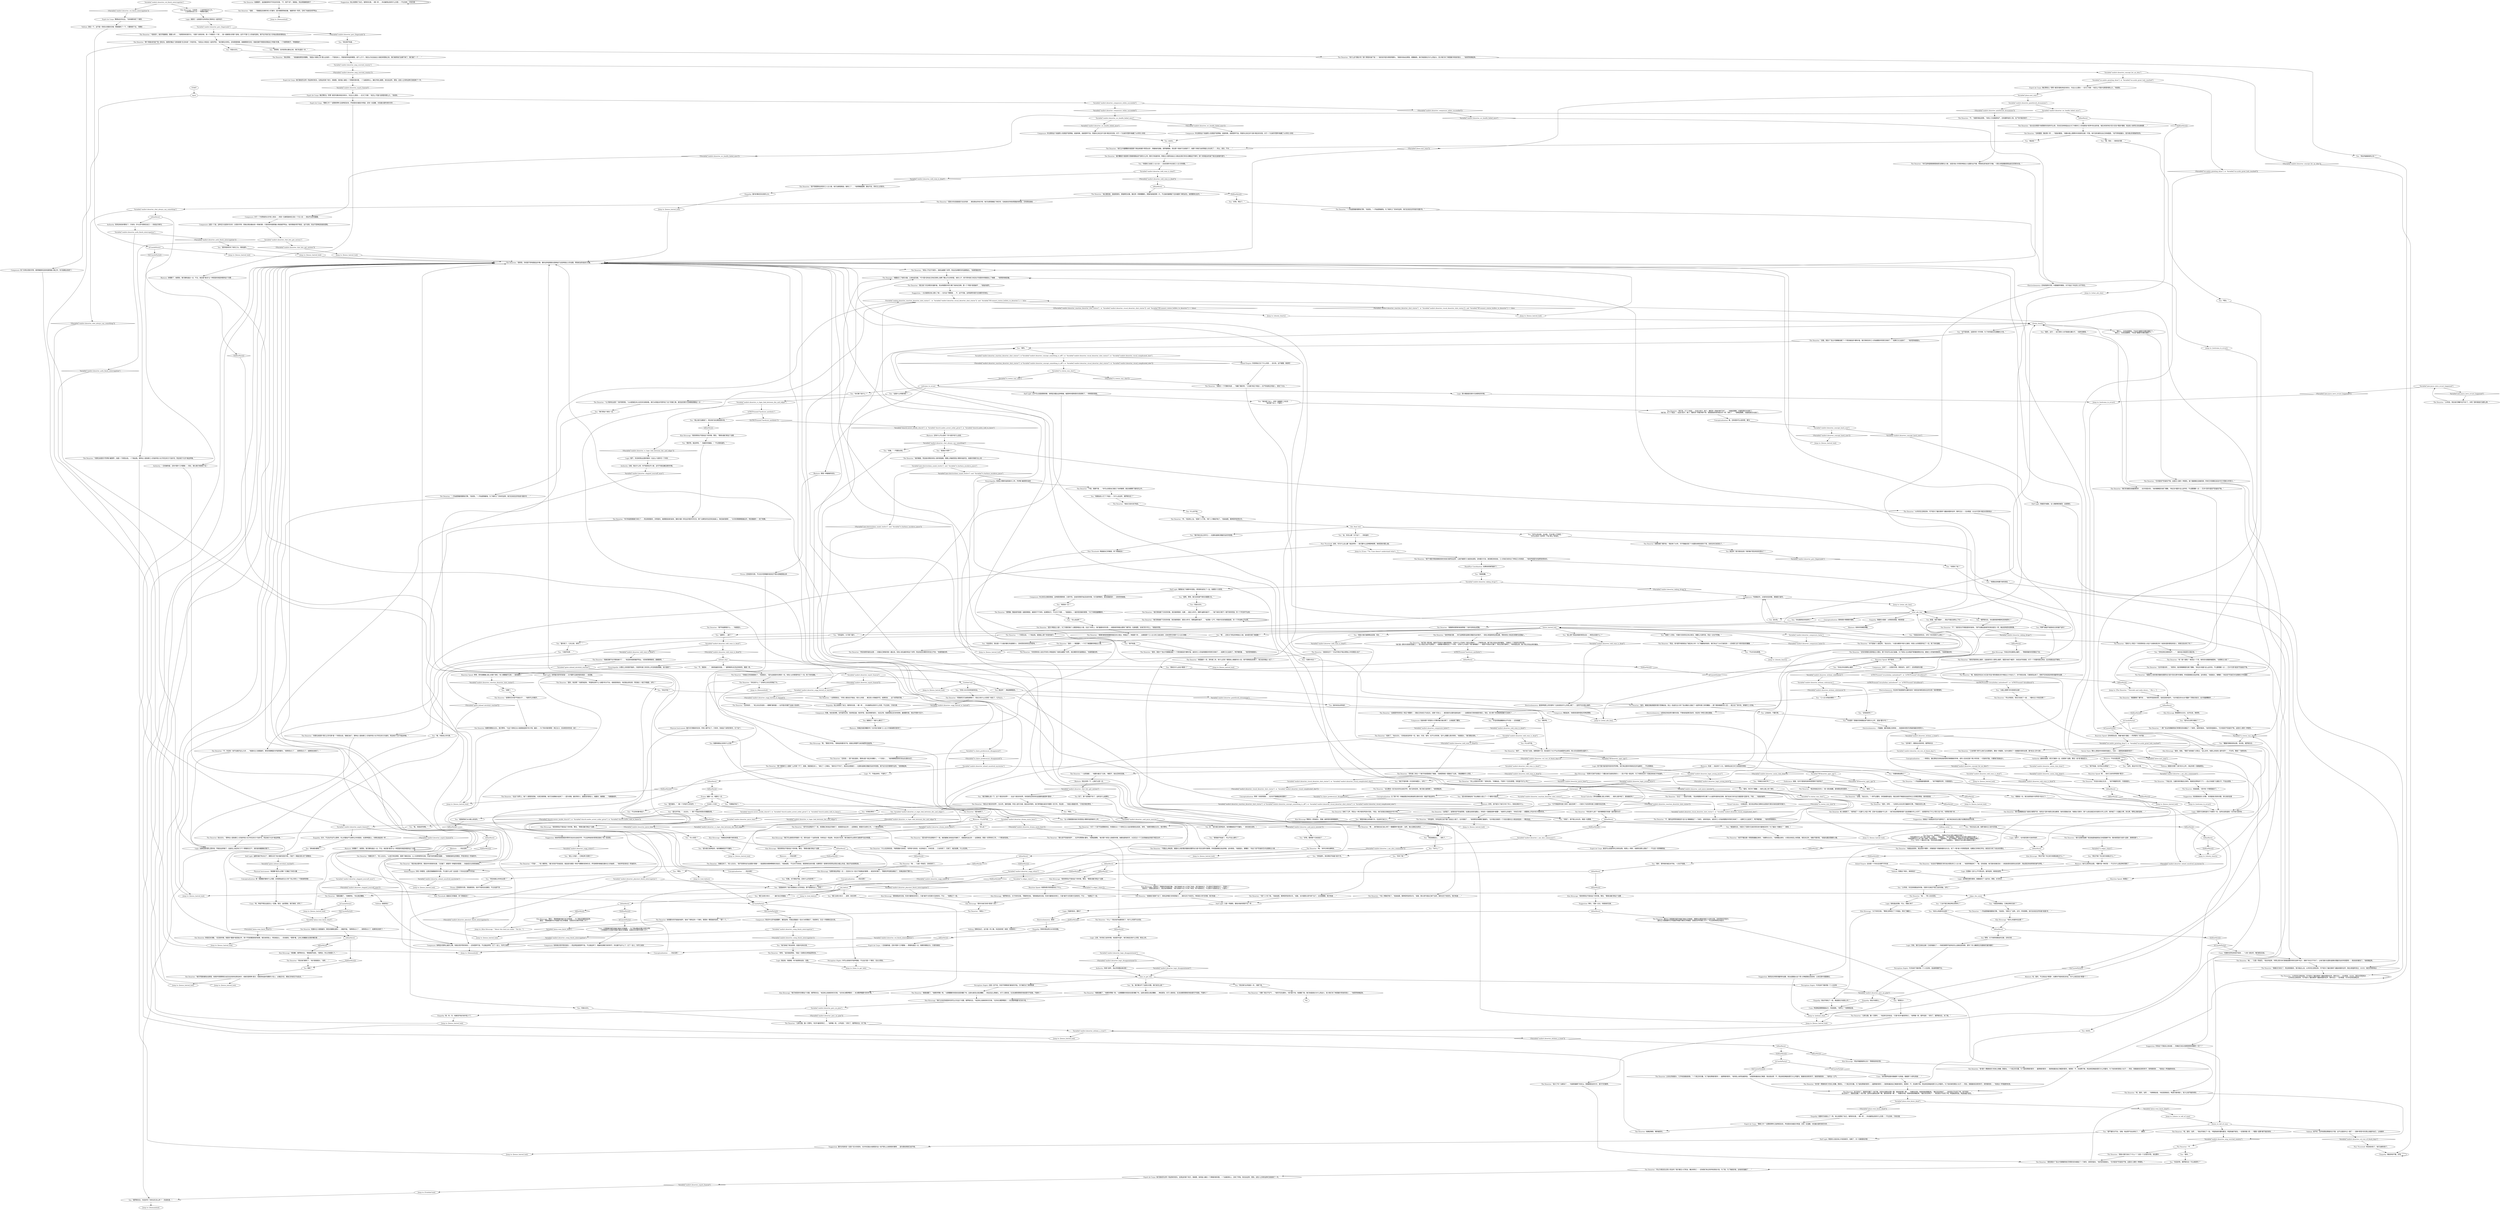 # SEAFORT / DESERTER BONUS
# Extra open threads
#
#LOGIC (INT) red check
# ==================================================
digraph G {
	  0 [label="START"];
	  1 [label="input"];
	  2 [label="Physical Instrument: *类固醇*是怎么回事？它激起了你的兴趣……"];
	  3 [label="You: “你有1000次杀死他的机会。”"];
	  4 [label="Composure: 你注意到这个枯瘦男人的原因不是胃痛，或者咳嗽，或者营养不良。而是你之前正好*没有*看见的东西。对于一个在城市荒野中躲藏了44年的人来说……"];
	  5 [label="Composure: 你注意到这个枯瘦男人的原因不是胃痛，或者咳嗽，或者营养不良。而是你之前正好*没有*看见的东西。对于一个在城市荒野中躲藏了44年的人来说……"];
	  6 [label="what_ails_him"];
	  7 [label="You: “你在服用安非他命吗？”"];
	  8 [label="The Deserter: “他们之中最糟糕的就是那个鲜血淋漓的*邪恶女巫*，乘着她的游艇，舔弄着嘴唇。现在那个老婊子已经离开了，她那个持枪行凶的陶瓷士兵也死了——所以，其实，不对……”"];
	  9 [label="The Deserter: “高兴了吗？全都没了……”他凝视着脚下的灰尘。周围都是会灰扑扑、脏兮兮的春草。"];
	  10 [label="You: “灰域在等待？”"];
	  11 [label="Variable[\"seafort.deserter_logic_young_joyce\"]"];
	  12 [label="Variable[\"seafort.deserter_logic_young_joyce\"]", shape=diamond];
	  13 [label="!(Variable[\"seafort.deserter_logic_young_joyce\"])", shape=diamond];
	  14 [label="IsKimHere()"];
	  15 [label="IsKimHere()", shape=diamond];
	  16 [label="!(IsKimHere())", shape=diamond];
	  17 [label="You: “你应当这么做。按照*康米主义者*的风格。”"];
	  18 [label="Variable[\"tc.statue_was_shot\"]"];
	  19 [label="Variable[\"tc.statue_was_shot\"]", shape=diamond];
	  20 [label="!(Variable[\"tc.statue_was_shot\"])", shape=diamond];
	  21 [label="You: “你是说埃德加，艾弗拉特的兄弟？”"];
	  22 [label="edgar_the_union"];
	  23 [label="Variable[\"pier.joyce_intro_evrart_happened\"]"];
	  24 [label="Variable[\"pier.joyce_intro_evrart_happened\"]", shape=diamond];
	  25 [label="!(Variable[\"pier.joyce_intro_evrart_happened\"])", shape=diamond];
	  26 [label="You: “你们聊了些什么？”"];
	  27 [label="You: “的确。”（不要告诉他。）"];
	  28 [label="Volition: 克服这个难关，继续前进！"];
	  29 [label="Logic: 他知道这回事。可以，突破口来了……"];
	  30 [label="The Deserter: “回到大科戎或者是贝当古的家……某些类似的地方吧。他们在那里建起了新住宅，在她身处的地狱周围拔地而起。还有那些废墟……”"];
	  31 [label="You: “怎么会？”"];
	  32 [label="IsKimHere()"];
	  33 [label="IsKimHere()", shape=diamond];
	  34 [label="!(IsKimHere())", shape=diamond];
	  35 [label="Kim Kitsuragi: “我觉得现在不是说这个的时候，警官。”警督试着打断这个话题……"];
	  36 [label="Variable[\"seafort.deserter_comp_finish_interrogation\"]"];
	  37 [label="Variable[\"seafort.deserter_comp_finish_interrogation\"]", shape=diamond];
	  38 [label="!(Variable[\"seafort.deserter_comp_finish_interrogation\"])", shape=diamond];
	  39 [label="Jump to: [time_to_get_Info]"];
	  40 [label="The Deserter: 自己好多了。我甚至还藏了一枚子弹，这样永远都会还剩一颗。留给他的那一颗……”他看向内陆，脸部线条紧绷起来。“最近没见到他了……肯定是关节炎犯了吧。老不死的……”\n自己好多了。我甚至还藏了一枚子弹，这样永远都会还剩一颗。留给他的那一颗……”他看向内陆，脸部线条紧绷起来。“最近没见到他了……肯定是关节炎犯了吧。希望能疼死他。希望他痛不欲生。”"];
	  41 [label="You: “很严重的关节炎，没错。他这周不会出来玩了。”（撒谎）"];
	  42 [label="Jump to: [bonus_hatred_hub]"];
	  43 [label="Cuno: 小孩看着你猛烈地敲打着自己的脑袋——为了想出跟凶杀案之间的关联。\n小孩看着你又在猛烈地敲打着自己的脑袋。这是走访过程中的第二次了。"];
	  44 [label="IsKimHere()"];
	  45 [label="IsKimHere()", shape=diamond];
	  46 [label="!(IsKimHere())", shape=diamond];
	  47 [label="Volition: 顺便问问那个‘游行的大公鸡’。保证你把一切都搞明白。"];
	  48 [label="Composure: 对于一个有胃疾的60岁老人来说——终其一生都孤独地生活在一个无人岛——他似乎出奇地健康。"];
	  49 [label="You: “德罗斯先生，你在服用某种精神活性物质吗？”"];
	  50 [label="You: “就这些？”"];
	  51 [label="The Deserter: “你被自己的容貌困扰了，”他摇摇头，“因为这就是你仅剩的一切。有钱人从你那里夺走了一切。除了你的酒瓶。”"];
	  52 [label="Jump to: [bonus_hatred_hub]"];
	  53 [label="You: “我们稍微认真一下。这个*真实的世界*——在这个真实的世界，你的肤色还有你的话语都有着某种*意味*。”"];
	  54 [label="The Deserter: 他点点头。“那种女人是依靠工人阶级年轻小伙子的生命力*为食*的。而且他们*允许*她这样做。”"];
	  55 [label="IsKimHere()"];
	  56 [label="IsKimHere()", shape=diamond];
	  57 [label="!(IsKimHere())", shape=diamond];
	  58 [label="Authority: 腐败的指控。把它们推到一边，赶紧换个话题，警官！给*他*施加压力。"];
	  59 [label="You: “工会不是艾弗拉特在领导吗？”"];
	  60 [label="The Deserter: “一开始是隔着墙跟他聊……”他不再戳弄灰烬，只是摇摇头。"];
	  61 [label="talking_union"];
	  62 [label="Jump to: [welcome_to_evrart]"];
	  63 [label="You: “她也是个女人，对吧？就像那个卡拉洁……”\n“她也是个女人，不是吗？”"];
	  64 [label="Encyclopedia: 芭芭拉·穆斯科娃和麻木12号，乔伊斯·梅西耶的选择……"];
	  65 [label="The Deserter: “嗯……她可能在自己身上喷了一整罐那种*鬼玩意*。当然，我从没靠近去闻过……”"];
	  66 [label="Half Light: 又是一阵暴怒。跟他对她的愤怒不太一样……"];
	  67 [label="Authority: 白痴，做点什么吧，你不能现在开小差，这可不是乱蹦乱跳的时候。"];
	  68 [label="Logic: 天啦，我们正身处边缘！已经到最后了——你甚至都想不起来该怎么连接这些线索，是吗？杀人嫌疑犯正轻蔑地盯着你看呢！"];
	  69 [label="You: “跟工会老大有关……选举。前任领导……”"];
	  70 [label="You: “停停停。在你变得太激动之前，我们先退后一步。”"];
	  71 [label="IsKimHere()"];
	  72 [label="IsKimHere()", shape=diamond];
	  73 [label="!(IsKimHere())", shape=diamond];
	  74 [label="Variable[\"seafort.deserter_told_rene_is_dead\"]"];
	  75 [label="Variable[\"seafort.deserter_told_rene_is_dead\"]", shape=diamond];
	  76 [label="!(Variable[\"seafort.deserter_told_rene_is_dead\"])", shape=diamond];
	  77 [label="Rhetoric: 他喝醉了，她想到。我们都知道这一点。不过，她还是*尝试*以一种宽容的角度来看待这个问题……"];
	  78 [label="Esprit de Corps: “警察工作？”巡警茱蒂特·迈诺特回复到，声音里夹杂着些许希望。还有一丝温暖，对抗着水面吹来的冷风……"];
	  79 [label="Kim Kitsuragi: “很抱歉，德罗斯先生。”警督柔声说到。“我明白，你认识他很久了。”"];
	  80 [label="Logic: 就是它！这就是你没有把自己联系在一起的地方……"];
	  81 [label="You: 被激活了？被什么激活了？"];
	  82 [label="Variable[\"seafort.deserter_composure_white_succeeded\"]"];
	  83 [label="Variable[\"seafort.deserter_composure_white_succeeded\"]", shape=diamond];
	  84 [label="!(Variable[\"seafort.deserter_composure_white_succeeded\"])", shape=diamond];
	  85 [label="Jump to: [what_ails_him]"];
	  86 [label="Kim Kitsuragi: “你说过你在服用止痛药……”警督顺着你的思路往下走。"];
	  87 [label="The Deserter: “因为*种族主义者*。马丁内斯的每个人都是种族主义者，在这个世界上，他们最喜欢的东西——就是收听种族主题的广播节目。在废墟里，在他们的卡车上。”他指向内陆。"];
	  88 [label="The Deserter: “有钱人不在乎*肤色*。他统治着整个世界，而且还会嘲笑你的道德独白。”他凝视着余烬。"];
	  89 [label="The Deserter: “还有你那套垃圾种族主义理论。那个你也可以自己留着。为了有钱人在4频道不断播放那些对话，腐蚀工人阶级的团结性。”他凝视着余烬。"];
	  90 [label="You: “明白。”"];
	  91 [label="The Deserter: “嗯，”他专注地吐着唾沫。"];
	  92 [label="You: “因为愤世嫉俗的广告业雅皮士竖立了一个*解构*的版本。”"];
	  93 [label="The Deserter: “妄想的艺术资产阶级分子……”他挥手让你离开。"];
	  94 [label="The Deserter: “我们的海报总是最漂亮的……也许你是对的。”他的眼睛里充满了理解。“辩证法*就是*这么运作的。不过要理解一点——艺术*仍然*是资产阶级的产物。”"];
	  95 [label="The Deserter: “不要这么神经质。根据对土地的需求重新安置劳动力是*司空见惯*的事情。所有国家都应该这样做。这叫移民。”他摇摇头，嘟囔到：“你这个资产阶级的艺术法西斯主义者……”"];
	  96 [label="(Variable[\"seafort.deserter_reaction_deserter_shot_statue\"]   or  Variable[\"seafort.deserter_viscal_deserter_shot_statue\"])  and  Variable[\"XP.connect_statue_bullets_to_deserter\"] == false"];
	  97 [label="(Variable[\"seafort.deserter_reaction_deserter_shot_statue\"]   or  Variable[\"seafort.deserter_viscal_deserter_shot_statue\"])  and  Variable[\"XP.connect_statue_bullets_to_deserter\"] == false", shape=diamond];
	  98 [label="!((Variable[\"seafort.deserter_reaction_deserter_shot_statue\"]   or  Variable[\"seafort.deserter_viscal_deserter_shot_statue\"])  and  Variable[\"XP.connect_statue_bullets_to_deserter\"] == false)", shape=diamond];
	  99 [label="Jump to: [bonus_hatred_hub]"];
	  100 [label="Rhetoric: 好吧，他不是为了他们才杀了吊人。但他在暗示什么。"];
	  101 [label="You: “的确。对于那些节拍，还有什么好说的呢？”"];
	  102 [label="Variable[\"seafort.deserter_drama_more_here\"]"];
	  103 [label="Variable[\"seafort.deserter_drama_more_here\"]", shape=diamond];
	  104 [label="!(Variable[\"seafort.deserter_drama_more_here\"])", shape=diamond];
	  105 [label="Variable[\"pier.electrochem_numb_twelve\"]  and  Variable[\"tc.barbara_muskova_joyce\"]"];
	  106 [label="Variable[\"pier.electrochem_numb_twelve\"]  and  Variable[\"tc.barbara_muskova_joyce\"]", shape=diamond];
	  107 [label="!(Variable[\"pier.electrochem_numb_twelve\"]  and  Variable[\"tc.barbara_muskova_joyce\"])", shape=diamond];
	  108 [label="You: “埃德加找人打了个电话——为什么会这样，德罗斯先生？”"];
	  109 [label="Electrochemistry: 真相！"];
	  110 [label="Variable[\"seafort.deserter_concept_hard_core\"]"];
	  111 [label="Variable[\"seafort.deserter_concept_hard_core\"]", shape=diamond];
	  112 [label="!(Variable[\"seafort.deserter_concept_hard_core\"])", shape=diamond];
	  113 [label="Kim Kitsuragi: “德罗斯先生，关于你的交易。”警督转向他。“跟埃德加的交易。科奈尔雇佣兵的死亡，只是*碰巧*对克莱尔兄弟有利。不过……”他靠近了一些。"];
	  114 [label="Variable[\"seafort.deserter_auth_finish_interrogation\"]"];
	  115 [label="Variable[\"seafort.deserter_auth_finish_interrogation\"]", shape=diamond];
	  116 [label="!(Variable[\"seafort.deserter_auth_finish_interrogation\"])", shape=diamond];
	  117 [label="Authority: 你是*法律*。他必须泄露这条消息！"];
	  118 [label="You: “金，我们解决不了这部分问题。我们该怎么做？”"];
	  119 [label="The Deserter: “那个保皇派的食尸鬼一直在玩，搞得好像这个游戏就是*生活本身*！咔哒咔哒，”他发出小球连在一起的声音，“每天都在对岸玩。还有那套制服，就像鹦鹉的羽毛！我甚至都不想提他背叛自己*种族*的事。一个地掷球疯子，*种族叛徒*。”"];
	  120 [label="The Deserter: “他*是*一颗美味多汁的夹心软糖，那家伙。一个真正的乐趣。为了留给黑暗的那天——最黑暗的那天——我把枪塞进自己嘴里的那天。我想到：不，别浪费子弹。把这枚铅弹留给那只大公鸡雷内。为了他杀掉的那些小伙子——然后，我看着他玩球的样子，突然感觉到……”他发出一声渴望的叹息。"];
	  121 [label="Variable[\"seafort.deserter_told_rene_is_dead\"]"];
	  122 [label="Variable[\"seafort.deserter_told_rene_is_dead\"]", shape=diamond];
	  123 [label="!(Variable[\"seafort.deserter_told_rene_is_dead\"])", shape=diamond];
	  124 [label="The Deserter: “我甚至都不在乎那些婊子了……”他沮丧地凝视着芦苇丛。“赶快把事情做完。逮捕我吧。”"];
	  125 [label="Variable[\"seafort.deserter_logic_disappointment\"]"];
	  126 [label="Variable[\"seafort.deserter_logic_disappointment\"]", shape=diamond];
	  127 [label="!(Variable[\"seafort.deserter_logic_disappointment\"])", shape=diamond];
	  128 [label="Empathy: 他让他想到了自己。相同的仇恨。一模一样……你试着想出别的什么东西，不过没有，只有仇恨。"];
	  129 [label="Variable[\"seafort.deserter_wc_health_failed_once\"]"];
	  130 [label="Variable[\"seafort.deserter_wc_health_failed_once\"]", shape=diamond];
	  131 [label="!(Variable[\"seafort.deserter_wc_health_failed_once\"])", shape=diamond];
	  132 [label="You: 坏脾气难道不就是他生活的副产品吗？"];
	  133 [label="The Deserter: “就像那些堕落的摇滚明星？”他并没有给出答案。"];
	  134 [label="You: “你说过你在服用止痛药……”"];
	  135 [label="The Deserter: “很明确，整座城市就是一座骸骨教堂，被剥的干干净净，挂满霓虹灯。不过马丁内斯……”他摇摇头，一副厌恶至极的表情，“马丁内斯是最糟糕的。”"];
	  136 [label="The Deserter: “是的，蜷缩在集装箱里的那只苍蝇幼虫。他让一些虚无主义的广告业雅皮士竖起了一座菲利普三世的雕像——那个感染梅毒的杀人犯——就立在广场中央。来唾弃工人阶级。”"];
	  137 [label="The Deserter: “我们把他推下马车的时候，其实做得很好。如果……能在30年代，那群*迪斯科婊子*……”接下来的只剩下一堆不祥的呓语。你一个字也听不出来。"];
	  138 [label="You: “怎么会这样？”"];
	  139 [label="The Deserter: “满满的都是类固醇和瑞瓦肖92电台。种族这个，种族那个的……全都是那个工人主义的工会批准的，还有领导它的那个工人主义闹剧……”"];
	  140 [label="The Deserter: “是的——*类固醇*。一个打了类固醇的种族主义者。”"];
	  141 [label="The Deserter: “老？是个酒鬼？”每说出一个词，他的目光就越来越歪斜。“法西斯主义者？”"];
	  142 [label="Jump to: [mhead_chat]"];
	  143 [label="shooty_heartz"];
	  144 [label="You: “我不知道。也许有点太牵强了。”"];
	  145 [label="Suggestion: 他依然拒绝相信你赞同马佐夫社会经济学，不过这种愉悦的思想还是给了他一些安慰。"];
	  146 [label="Jump to: [shooty_heartz]"];
	  147 [label="Variable[\"seafort.deserter_union_chat_done\"]"];
	  148 [label="Variable[\"seafort.deserter_union_chat_done\"]", shape=diamond];
	  149 [label="!(Variable[\"seafort.deserter_union_chat_done\"])", shape=diamond];
	  150 [label="The Deserter: “没错。”他点点头。“一种不必要的，多愁善感的姿态。我应该把子弹留给自由资本主义的畸形野兽。真的很丢脸……”"];
	  151 [label="Rhetoric: 失望——如此地个人化。他表现出自己对工会高层的熟悉。"];
	  152 [label="IsKimHere()"];
	  153 [label="IsKimHere()", shape=diamond];
	  154 [label="!(IsKimHere())", shape=diamond];
	  155 [label="The Deserter: “我没有接近任何人！我一直在躲藏。是埃德加来找我的。”"];
	  156 [label="You: “这是什么时候的事？”"];
	  157 [label="The Deserter: “我看见你了。”老人点点头。“让他们待在那里，是那个猪舍活该。让人毛骨悚然的石棺，传道书讲的都是恋童癖……”他看着海岸边的教堂，声音消失在一阵海风中。"];
	  158 [label="The Deserter: “嗨……”男人支支吾吾。"];
	  159 [label="Rhetoric: 什么也不说。"];
	  160 [label="The Deserter: “*某个人*杀了她，”他耸耸肩，眼神突然变得冰冷。“或者，也许是那头母牛掉下去了。过去很模糊，我只知道……”"];
	  161 [label="Kim Kitsuragi: “如果你能证明这一点——告诉RCM一些关于埃德加的事情——就没你的事了。”警督的声音更加镇定了，仿佛这根本不算什么。"];
	  162 [label="Rhetoric: ……完全没用！"];
	  163 [label="Pain Threshold: 敲敲自己的脑袋，来个跨接起动！"];
	  164 [label="You: “那里没人……”"];
	  165 [label="Kim Kitsuragi: “把这场盛宴留到之后？”警督愉快地问到。"];
	  166 [label="You: “是的。”"];
	  167 [label="The Deserter: “不，你没有！他不会离开这么久的……”老康米主义者看着你，黑色的眼睛因为怀疑而颤抖。“我等得太久了……我等得太久了，结果现在他死了。”"];
	  168 [label="The Deserter: “我不想提那些该死的工人主义者。他们全都是叛徒。脑死亡了……”他挥舞着胳膊，激动不安，同时又心灰意冷。"];
	  169 [label="IsCunoInParty()"];
	  170 [label="IsCunoInParty()", shape=diamond];
	  171 [label="!(IsCunoInParty())", shape=diamond];
	  172 [label="Savoir Faire: 薄冰上那些吵吵闹闹的低能儿，沉没——是那些帐篷里的孩子！"];
	  173 [label="The Deserter: “现在他们都死了。”他只是摇摇头。“该死……”"];
	  174 [label="The Deserter: “不！”他的目光不再直透你的身体。“我不会像这座城市的其余部分一样，被这些狗屁玩意填满。”"];
	  175 [label="Composure: 不是镇定剂。从他的状态来看，更像是兴奋剂。"];
	  176 [label="You: 让他说完，不要打断。"];
	  177 [label="The Deserter: “在帐篷里，像动物一样……”他指向教堂。“就像冰面上那群吵吵闹闹的白痴！可惜，他们没有淹死在自己的帐篷里。”他不停地摇着头，因为错过的景象而忧伤。"];
	  178 [label="You: “克莱尔先生？”"];
	  179 [label="Logic: 他*可能*指的是年轻时的乔伊斯。他们来这里的时候肯定在听迪斯科……不过很难说。"];
	  180 [label="Conceptualization: 等等！你突然想到……也许并不像看起来的那样？"];
	  181 [label="Jump to: [shooty_heartz]"];
	  182 [label="Suggestion: 他被这个埃德加的花言巧语哄住了。他们肯定亲自见过面才会激起如此的仇恨。"];
	  183 [label="Jump to: [bonus_hatred_hub]"];
	  184 [label="You: 他跟埃德加之前有什么交易？"];
	  185 [label="You: Variable[\"seafort.deserter_rc_logic_link_between_des_and_edgar\"]"];
	  186 [label="Variable[\"seafort.deserter_rc_logic_link_between_des_and_edgar\"]", shape=diamond];
	  187 [label="!(Variable[\"seafort.deserter_rc_logic_link_between_des_and_edgar\"])", shape=diamond];
	  188 [label="You: “退化的节拍。”（点点头。）“那个节拍还有很长的路要走呢。”"];
	  189 [label="The Deserter: “因为母牛的右肺部中了一枪。她抓着胸口摔进运河淹死了。或者是失血过多——这很难说。那是一份草率的工作。一个移动的目标。”"];
	  190 [label="Kim Kitsuragi: “我觉得现在不是说这个的时候，警官。”警督试着打断这个话题……"];
	  191 [label="The Deserter: “你只知道我看着它发生了——而且我很喜欢，非常喜欢。她那圆滚滚的身体，像软木塞一样在运河里浮浮沉沉。那个淡黄色的包还背在她身上，勒住她的脖颈……”冰冷的黑眼睛看着运河，然后看着你——眨了眨眼。"];
	  192 [label="Esprit de Corps: 一旦他被拘留，还有*很多*工作要做——警督知道这一点。他朝你微微点头，示意你继续。"];
	  193 [label="You: “跟工会老大有关……”（敲打自己的脑袋。）"];
	  194 [label="IsKimHere()"];
	  195 [label="IsKimHere()", shape=diamond];
	  196 [label="!(IsKimHere())", shape=diamond];
	  197 [label="Kim Kitsuragi: “那你为他们杀的*其他*人呢？”"];
	  198 [label="time_to_get_Info"];
	  199 [label="Kim Kitsuragi: “我们之后还有很多时间可以讨论这个问题，德罗斯先生。”他没有让他继续幸灾乐祸。“在你未决羁押期间——未决羁押需要*好多年*呢。”"];
	  200 [label="The Deserter: “他*是*一颗美味多汁的夹心软糖，那家伙。一个真正的乐趣。为了留给黑暗的那天——最黑暗的那天——我把枪塞进自己嘴里的那天。我想到：不，别浪费子弹。把这枚铅弹留给那只大公鸡雷内。为了他杀掉的那些小伙子——然后，我看着他玩球的样子，突然感觉到……”他发出一声渴望的叹息。"];
	  201 [label="choice_to_tell_of_rene"];
	  202 [label="You: “你知道吗，关于那个雷内……”"];
	  203 [label="Variable[\"plaza.rene_know_dead\"]"];
	  204 [label="Variable[\"plaza.rene_know_dead\"]", shape=diamond];
	  205 [label="!(Variable[\"plaza.rene_know_dead\"])", shape=diamond];
	  206 [label="The Deserter: “你以为我没见过别人死去吗？我只看见人们死去。媾合和死亡——还有我们有过的所有其他计划。为了爱。为了殖民灰域。全他妈的搞砸了……”"];
	  207 [label="Cuno: “狡猾的杂种没有信守诺言……”小孩一直在听，嘴巴都没合拢。"];
	  208 [label="Cuno: “有时候坤诺喜欢看着那个垃圾袋。看着那个大胖垃圾袋……”"];
	  209 [label="The Deserter: “而我把它们全都浪费掉了。现在又有什么关系呢？他走了。化为尘土。”"];
	  210 [label="Jump to: [themainhub]"];
	  211 [label="You: 欲望。他的*腺体*……现在不是应该停止了吗？"];
	  212 [label="You: “是啊，等等。我们还有更严肃的问题要讨论。”"];
	  213 [label="The Deserter: “最*糟糕的*就是那只穿着制服趾高气扬的大公鸡，整天只知道扔球。种族主义者和自由主义者站在我们的坟头舞蹈还不够吗！那个老保皇派的食尸鬼也在废墟中游行。”"];
	  214 [label="You: “嗯……还有大门附近的种族主义者，身体里充满了类固醇？”"];
	  215 [label="The Deserter: “我有什么*意见*？你觉得有钱人对这个白痴有意见吗？收音机里的那些有钱人，把意见告诉你了吗？”"];
	  216 [label="The Deserter: “类固醇和广播节目……”他的声音逐渐消失，变成沮丧的低吟。“也许瑞瓦肖98AM*辐射*了那些流浪汉，这才是最糟糕的……”"];
	  217 [label="You: “那他为什么会在*那里*？”"];
	  218 [label="Jump to: [bonus_hatred_hub]"];
	  219 [label="The Deserter: “是的。某些*广告业*的蟑螂创建了一个愤世嫉俗的*解构*版。诚实的工人阶级用塑胶炸药把它拆掉了——结果它又立起来了，咧开嘴笑着……”他厌恶地摇摇头。"];
	  220 [label="The Deserter: “工会的那个胖子让他们立在那里的。跟他一样腐败。也许也拿到了一张数额丰厚的支票，跟*执法人员*分享……”"];
	  221 [label="The Deserter: 他耸耸肩。“其中有一件事我搞对了。”"];
	  222 [label="The Deserter: “一开始是隔着墙跟他们聊，”他说到。“一开始是隔着墙。为了维持工厂资本的运转。他们应该走在所有者*前面*的。”"];
	  223 [label="Logic: 哦不，你没有想出这里的联系！在这么*关键*的一个时刻……"];
	  224 [label="You: “然后她就这么……消失了。”"];
	  225 [label="IsKimHere()"];
	  226 [label="IsKimHere()", shape=diamond];
	  227 [label="!(IsKimHere())", shape=diamond];
	  228 [label="You: “你朝她开枪了。”"];
	  229 [label="You: “你可以告诉我，在这里。不会*那么*可用的。”\n“你可以告诉一位同伴。不会*那么*有用的。”"];
	  230 [label="Rhetoric: 还有什么可以说的？你*总是*有什么话说。"];
	  231 [label="The Deserter: “我看见你了。”老人点点头。“我不觉得你会为此感到*骄傲*——驱逐那些有精神障碍的流浪汉，”他耸耸肩。“不过对于你来说，那是物权法的问题。如果明天一家弗利多突然出现在冰面上的话，我也不会觉得吃惊。”"];
	  232 [label="Conceptualization: ……完全没用！"];
	  233 [label="The Deserter: “嗨……”又是一阵结巴。“现在听起来，你想让我为你们那套装模作样的法律*作证*。我剩下的日子不多了。让他们腐烂在国际道德伦理委员会的牢房里吧——我该说的都说了。”他咳嗽起来。"];
	  234 [label="The Deserter: “我记得他……”他指着他黑色的眼睛。“我是从*胡桃士兵*里认出他的——不是他本人，而是他的构造和模型。成千上万个。我还以为在自由主义者赶来营救之前，我们就把他们全都干掉了。我们漏了一个……”"];
	  235 [label="The Deserter: “冷静？我又不生气……”他的手还在颤抖。“我*喜欢*他。他提醒了我，我们到底是在为什么而战斗。至少我们杀了弗里塞尔和他的骑士……”他突然咳嗽起来。"];
	  236 [label="The Deserter: “又胖又圆。像一只野鸡，*祈求*着突然死亡……”他咧嘴一笑，小声说到：“求你了，德罗斯先生。杀了我。”"];
	  237 [label="The Deserter: “又胖又圆。像一只野鸡……”他没听见你说话。“只是*祈求*着突然死亡。”他咧嘴一笑，柔声说到：“求你了，德罗斯先生。杀了我。”"];
	  238 [label="The Deserter: 公社社员摇摇头，几乎有些垂延欲滴。“一个真正的乐趣。为了留给黑暗的那天——最黑暗的那天，”他的脸上依然挂着笑容。“当我把枪塞进自己嘴里，我总是会想：不，把这枚铅弹留给那只大公鸡雷内。看着他玩球的样子，我突然感觉到……”他呼出一口气。"];
	  239 [label="Empathy: 雷内的事还压在他的心头。"];
	  240 [label="Jump to: [bonus_hatred_hub]"];
	  241 [label="Conceptualization: 那一尊雕像好像有什么问题，还有那些虚无主义的广告公司的人？可能值得调查……"];
	  242 [label="Empathy: 他暂时为他担心了一阵。他让他想到了自己。相同的仇恨。一模一样……你试着想出别的什么东西——不过没有，只有仇恨。"];
	  243 [label="The Deserter: 一丝愤怒掠过。“所有人都会在乎彼此。我关心的是……看见别人的脑袋开花。结果现在……这个世界真可恨。”"];
	  244 [label="Electrochemistry: 这里肯定有些荷尔蒙的东西。不管他到底情况如何，肯定有一种性元素在里面。"];
	  245 [label="IsTHCPresent(\"revacholian_nationhood\")  or  IsTHCPresent(\"ultraliberal\")"];
	  246 [label="IsTHCPresent(\"revacholian_nationhood\")  or  IsTHCPresent(\"ultraliberal\")", shape=diamond];
	  247 [label="!(IsTHCPresent(\"revacholian_nationhood\")  or  IsTHCPresent(\"ultraliberal\"))", shape=diamond];
	  248 [label="Jump to: [what_ails_him]"];
	  249 [label="Jump to: [themainhub]"];
	  250 [label="You: 别了。那个说得差不多了，这样没什么结果的。"];
	  251 [label="The Deserter: “我见过*真实的世界*。在06年。旗帜招展。年轻人游行示威，彼此友好相待。他们梦想着在星空中翱翔一百万年。而这里……”他低头看着灰烬。“只有灰域在等待。”"];
	  252 [label="The Deserter: “菲利普二世在一个婊子的家里感染了梅毒，”他噼里啪啦一股脑说了出来。“那座雕像令人厌恶。”"];
	  253 [label="You: “不过它还在那里。”"];
	  254 [label="You: “事实上，与其说是解构，不如说*被爆炸的瞬间捕获了*。”\n“事实上，与其说是解构，不如说*被爆炸的瞬间捕获了*。”"];
	  255 [label="You: “典型的极左派背叛行为，压迫你们自己人。”"];
	  256 [label="The Deserter: “永远也不要相信引用马佐夫理论的工人主义者……”他突然想起来了：“哦，还有慈善。他们喜欢慈善活动——承诺给我毛毯和社会住房*。我这里还有他带来的煤气炉呢。”"];
	  257 [label="The Deserter: “一开始是隔着墙跟他们聊，”他说到。“一开始是隔着墙。为了维持工厂资本的运转。他们应该走在所有者*前面*的……”"];
	  258 [label="Drama: 还有更多东西，不过也许您掌握的信息还不够从他嘴里套出来……"];
	  259 [label="You: “20年前，你见到埃德加的时候。克莱尔兄弟还不是工会的领袖，对吗？”"];
	  260 [label="The Deserter: “她自己没办法打电话。”"];
	  261 [label="You: “是你做的。”（做一个步枪开火的动作。）"];
	  262 [label="IsKimHere()"];
	  263 [label="IsKimHere()", shape=diamond];
	  264 [label="!(IsKimHere())", shape=diamond];
	  265 [label="Kim Kitsuragi: “我觉得现在不是说这个的时候，警官。”警督试着打断这个话题……"];
	  266 [label="Kim Kitsuragi: “我觉得现在不是说这个的时候，警官。”警督试着打断这个话题……"];
	  267 [label="Kim Kitsuragi: “警官！”警督看着你敲打自己的脑袋——为了跟凶杀案联系起来。\n“警官！”警督看着你又开始敲打自己的脑袋。这是走访过程中的第二次了。"];
	  268 [label="The Deserter: “其他人？”"];
	  269 [label="Variable[\"seafort.deserter_physinst_finish_interrogation\"]"];
	  270 [label="Variable[\"seafort.deserter_physinst_finish_interrogation\"]", shape=diamond];
	  271 [label="!(Variable[\"seafort.deserter_physinst_finish_interrogation\"])", shape=diamond];
	  272 [label="The Deserter: “看看谁醒了。”他朝你咧嘴一笑。“从醉醺醺的恍惚状态里清醒了吗。这家伙甚至比我还糟糕……神经紧张。对于人类来说，生活在解除管制的地狱里可不容易，不是吗？”"];
	  273 [label="You: 只是点点头。"];
	  274 [label="The Deserter: “有什么好*激动*的？那个罪恶的食尸鬼？！”他的双手因为愤怒而颤抖。“我喜欢他站在那里。提醒着我，我们到底是在为什么而战斗。至少我们杀了弗里塞尔和他的骑士……”他突然咳嗽起来。"];
	  275 [label="Hand/Eye Coordination: 如果他有弹药就好了。"];
	  276 [label="IsCunoInParty()"];
	  277 [label="IsCunoInParty()", shape=diamond];
	  278 [label="!(IsCunoInParty())", shape=diamond];
	  279 [label="Esprit de Corps: 随迁警官让·‘苍鹭’·维克玛激动地走向码头，东边22公里处——在马丁内斯：“他怎么*可能*在那里待那么久，”他说到。"];
	  280 [label="The Deserter: 他摆摆手，追逐着某种并不存在的东西。“不，我不*好*，我便血，而且周围都是疯子……”"];
	  281 [label="Jump to: [themainhub]"];
	  282 [label="You: “工人主义的拙劣模仿？”"];
	  283 [label="You: “你说得对。我也是一个头脑冷静又有道德的人，没有受到测颅先生的影响。”"];
	  284 [label="You: “不。我是说……”（继续指着你的脸。）“通常略带点红色还有粉色，像我一样。”"];
	  285 [label="The Deserter: “也许你是对的……”突然间，他的黑眼睛里充满了理解。“辩证法*就是*这么运作的。不过要理解一点——艺术*仍然*是资产阶级的产物。”"];
	  286 [label="Variable[\"seafort.deserter_reaction_deserter_shot_statue\"]  or Variable[\"seafort.deserter_concept_something_is_off\"]  or  Variable[\"seafort.deserter_viscal_deserter_shot_statue\"]  or  Variable[\"seafort.deserter_viscal_complicated_shot\"]"];
	  287 [label="Variable[\"seafort.deserter_reaction_deserter_shot_statue\"]  or Variable[\"seafort.deserter_concept_something_is_off\"]  or  Variable[\"seafort.deserter_viscal_deserter_shot_statue\"]  or  Variable[\"seafort.deserter_viscal_complicated_shot\"]", shape=diamond];
	  288 [label="!(Variable[\"seafort.deserter_reaction_deserter_shot_statue\"]  or Variable[\"seafort.deserter_concept_something_is_off\"]  or  Variable[\"seafort.deserter_viscal_deserter_shot_statue\"]  or  Variable[\"seafort.deserter_viscal_complicated_shot\"])", shape=diamond];
	  289 [label="Inland Empire: 你觉得自己忘了什么东西……没关系。这不重要。继续吧！"];
	  290 [label="welcome_to_evrart"];
	  291 [label="Logic: 克莱尔兄弟知道马丁内斯的一切，当然也该知道他！也许他们请求他……"];
	  292 [label="Jump to: [welcome_to_evrart]"];
	  293 [label="Suggestion: 先别直接说杀人的事，先彻底探讨别的问题，软化他的态度……"];
	  294 [label="IsKimHere()"];
	  295 [label="IsKimHere()", shape=diamond];
	  296 [label="!(IsKimHere())", shape=diamond];
	  297 [label="Kim Kitsuragi: “再也不做？你之前为埃德加做过什么？”"];
	  298 [label="You: “你知道吗，其实那些节拍挺*进步*的。”"];
	  299 [label="The Deserter: “我在电台里听到，那些吵吵闹闹的玩意。几百遍了，都是同一种强烈的堕落……伪装成文化的愤世嫉俗。”"];
	  300 [label="Variable[\"tc.claire_predecessor_disappeared\"]"];
	  301 [label="Variable[\"tc.claire_predecessor_disappeared\"]", shape=diamond];
	  302 [label="!(Variable[\"tc.claire_predecessor_disappeared\"])", shape=diamond];
	  303 [label="The Deserter: “还有钱——那个她也喜欢。那家伙是个真正的调解人，一个交易人……”他的眼睛里突然闪烁出仇恨的光芒。"];
	  304 [label="Kim Kitsuragi: “她有吗？”警督的声音很平静。“他们说她的*女儿*打来了电话，而不是她自己。不过那并不是她的女儿，不是吗？”\n“她有吗？”警督也感觉到了，就在他的眼睛里。“他们说她的*女儿*打来了电话，而不是她自己。不过那并不是她的女儿，不是吗？”"];
	  305 [label="Drama: 抽象一点。戏剧化一点。"];
	  306 [label="Variable[\"seafort.deserter_rhet_always_say_something\"]"];
	  307 [label="Variable[\"seafort.deserter_rhet_always_say_something\"]", shape=diamond];
	  308 [label="!(Variable[\"seafort.deserter_rhet_always_say_something\"])", shape=diamond];
	  309 [label="IsKimHere()"];
	  310 [label="IsKimHere()", shape=diamond];
	  311 [label="!(IsKimHere())", shape=diamond];
	  312 [label="Authority: 现场没有别的警官了，只有你。你*必须*控制住自己——完成这次审讯。"];
	  313 [label="Esprit de Corps: 警督站在你右边，飞快地朝你使了个眼色……"];
	  314 [label="Logic: 之前，你问他工会的时候，他说很*失望*。他们承诺过他什么东西。政治上的。"];
	  315 [label="The Deserter: “看看谁醒了。”他朝你咧嘴一笑。“从醉醺醺的恍惚状态里清醒了吗。这家伙甚至比我还糟糕……而且还这么情绪化。对于人类来说，生活在解除管制的地狱里可不容易，不是吗？”"];
	  316 [label="Jump to: [bonus_hatred_hub]"];
	  317 [label="IsCunoInParty()"];
	  318 [label="IsCunoInParty()", shape=diamond];
	  319 [label="!(IsCunoInParty())", shape=diamond];
	  320 [label="Jump to: [bonus_hatred_hub]"];
	  321 [label="Variable[\"seafort.deserter_sugg_hatred_or_hatred\"]"];
	  322 [label="Variable[\"seafort.deserter_sugg_hatred_or_hatred\"]", shape=diamond];
	  323 [label="!(Variable[\"seafort.deserter_sugg_hatred_or_hatred\"])", shape=diamond];
	  324 [label="The Deserter: “去你妈的……”老公社社员说到——眼睛盯着地面——似乎是对你脚下这座小岛说的。"];
	  325 [label="Variable[\"seafort.deserter_taking_drugs\"]"];
	  326 [label="Variable[\"seafort.deserter_taking_drugs\"]", shape=diamond];
	  327 [label="!(Variable[\"seafort.deserter_taking_drugs\"])", shape=diamond];
	  328 [label="Half Light: 憎恨赶走了他眼中的混乱，把忧郁也赶在了一边。他感到十分享受。"];
	  329 [label="bonus_hatred_hub"];
	  330 [label="The Deserter: “很奇怪，你老是不停地提起这件事。像你这种道德家总是痴迷于这些种族主义的话题。帮助统治阶级进行诈骗。”"];
	  331 [label="The Deserter: “然后他把你留在这里——对着自己肿胀的脸一通比划。有钱人统治着你和这个世界。而且他还在嘲笑你的坐立不安。”他凝视着余烬。"];
	  332 [label="The Deserter: “你在说什么？”古老的公社社员昂起了头。"];
	  333 [label="The Deserter: “艺术是资产阶级的产物。这是对人类的一种冒犯。每个画廊都应该被拆掉，所有艺术家都应该去叶科卡塔做30年苦工。”"];
	  334 [label="You: “是的。”"];
	  335 [label="Rhetoric: 不仅仅是这样。"];
	  336 [label="Kim Kitsuragi: “是的。丢脸。”警督飞快地做了点笔记。“这么多年，有那么多别的人要*惩罚*——不对吗，警探？”他转向你。"];
	  337 [label="The Deserter: “那只蛤蟆暴徒连个破地方都管不好。他完全*没有*接受过政治教育。他的双胞胎兄弟，埃德加·克莱尔，那个以前去瑞瓦肖东部的大学上过学。他吹嘘了一大通起义啊，异化啊，等等之类的游戏……”"];
	  338 [label="You: “他怎么知道你在这里？”"];
	  339 [label="You: “好吧，明白了。”"];
	  340 [label="Jump to: [bonus_hatred_hub]"];
	  341 [label="Inland Empire: 你有一种感觉，这里还隐藏着更多东西，不过是什么呢？这会是一个你永远也解不开的谜……"];
	  342 [label="The Deserter: “那头资产阶级的母牛……名字叫蒂费纳·霍利。”他眯起眼睛。“每次那个有钱人进城的时候，她都会舔他的手。从没见过一个工会领袖如此热衷于相互合作……”"];
	  343 [label="The Deserter: “她的确是。而且她对那些有钱人真的很温柔。肩膀上挎着芭芭拉·穆斯科娃的包，她喜欢背着它去上班……”"];
	  344 [label="The Deserter: “他们说，打了个电话——在战斗前夕。跑了。像尿渍一样被冲刷干净了……”他眯起眼睛，对着焦黑的木块笑了。\n“他们说，打了个电话——在战斗前夕。跑了。像尿渍一样被冲刷干净，或者是她昂贵的香水印一样，消失了……”他眯起眼睛，对着焦黑的木块笑了。"];
	  345 [label="You: “为什么？”"];
	  346 [label="Empathy: 同样的悠远而又冰冷的背叛。"];
	  347 [label="Jump to: [bonus_hatred_hub]"];
	  348 [label="Conceptualization: ……完全没用！"];
	  349 [label="Reaction Speed: 他很快意识到到底发生了什么。"];
	  350 [label="Jump to: [Kim Kitsuragi: \"\"About this deal you made.\" The lie...\"]"];
	  351 [label="Volition: 放松一下。这不是一场彻头彻尾的灾难。警督缓和了一下。只要继续下去，冷静些……"];
	  352 [label="Logic: 就这些，很遗憾，你只能想到这些，没错。"];
	  353 [label="You: “现在我不知道……”"];
	  354 [label="Half Light: 他带着对掠夺的欲望——在*憧憬*边缘徘徊的欲望——低语着。"];
	  355 [label="Variable[\"seafort.deserter_elchem_a_treat\"]"];
	  356 [label="Variable[\"seafort.deserter_elchem_a_treat\"]", shape=diamond];
	  357 [label="!(Variable[\"seafort.deserter_elchem_a_treat\"])", shape=diamond];
	  358 [label="Jump to: [bonus_hatred_hub]"];
	  359 [label="Suggestion: 雷内对他来说一定是个巨大的损失。也许你还能从他那里问出一些不那么让他愤怒的事情……因为那些愤怒已经不再。"];
	  360 [label="Variable[\"gates.mhead_introhub_reached\"]"];
	  361 [label="Variable[\"gates.mhead_introhub_reached\"]", shape=diamond];
	  362 [label="!(Variable[\"gates.mhead_introhub_reached\"])", shape=diamond];
	  363 [label="Variable[\"seafort.deserter_esprit_funeral\"]"];
	  364 [label="Variable[\"seafort.deserter_esprit_funeral\"]", shape=diamond];
	  365 [label="!(Variable[\"seafort.deserter_esprit_funeral\"])", shape=diamond];
	  366 [label="Untitled hub"];
	  367 [label="You: “德罗斯先生，你还好吗？你的记忆怎么样？”（完成检查。）"];
	  368 [label="You: 没关系。"];
	  369 [label="Composure: 又来了——古怪的手势。愤怒发作。当然了，还有胃部的问题……"];
	  370 [label="The Deserter: “低能……”穿着脏运动裤的老人盯着你，因为憎恨而喘息着。海面吹来一阵风，压弯了他身后的芦苇丛……"];
	  371 [label="You: 只是点点头。"];
	  372 [label="You: “环岛的那座雕像有点不对劲——还有梅毒？”"];
	  373 [label="You: “船上那个鲜血淋漓的邪恶女巫——邪恶女巫是什么？”"];
	  374 [label="You: “就我个人而言，*的确*对测颅先生有点意见，需要让大家听到。而且一点也不积极。”"];
	  375 [label="You: “哦，你是说公司代表。”"];
	  376 [label="The Deserter: “你那位亲爱的*港口公司代表*是一个邪恶女巫。我看见她了。那种女人是依靠工人阶级年轻小伙子的生命力为食的。而且他们*允许*她这样做。”"];
	  377 [label="You: “好吧。既然那个已经说定了……”"];
	  378 [label="The Deserter: “多么尖锐的评价啊！”他争论到。“的确如此，不是吗？它还在那里。你知道*为什么*吗？”"];
	  379 [label="Jump to: [shooty_heartz]"];
	  380 [label="The Deserter: 他朝你微微点点头，表示赞同。“为这个老修正主义者直接送到叶科卡塔。最后——为了弥补我的罪恶：修正主义，反动观念的形成，逃亡……”"];
	  381 [label="The Deserter: “那只丑陋的蛤蟆？我没指望他能把自己的屁股擦干净。我的意思是行动的*主脑*。聪明的那个。”"];
	  382 [label="The Deserter: “*节拍*……”老人嘲弄到。“暴力的资产阶级语言。就连音乐都是一种杀气腾腾的竞争形式。萨克斯管吹奏着反康米主义的曲调……”他的声音消失在一阵海风中。"];
	  383 [label="You: “但是她有吗？他们说是她女儿打的电话。那不是她的女儿，对吧？”"];
	  384 [label="The Deserter: “在这个世界上，每个人都是告密者。大家互相背叛。他们已经都被关起来了——因为背叛。最优秀的人，最善良的那些人，被屠杀，被践踏……”他看着城市。"];
	  385 [label="The Deserter: “40年的生活和抗争，可不是为了最后落得个通敌卖国的名声。我听见过——在8频道，40AM，瑞瓦肖深夜电台……”\n“40年的生活和抗争，可不是为了最后落得个通敌卖国的名声。我听见过——在8频道，40AM还有犯罪运河……”"];
	  386 [label="The Deserter: 他朝他摆了摆手指：“我抗争了40年，可不想最后落了个向国际体制告密的下场。该发生的已经发生了。”"];
	  387 [label="Variable[\"seafort.deserter_perc_fingernails\"]"];
	  388 [label="Variable[\"seafort.deserter_perc_fingernails\"]", shape=diamond];
	  389 [label="!(Variable[\"seafort.deserter_perc_fingernails\"])", shape=diamond];
	  390 [label="The Deserter: “*他妈的*，每天早晨都是，整整34年……”他愤怒地咬紧牙关。“扔那个该死的球。用一个球砸另一个球……我一直都很讨厌那个游戏。这可*不是*工人阶级的游戏。我不在乎他们在六月电台里说的那些话。”"];
	  391 [label="Electrochemistry: 一场盛宴。最好留着之后再说……他是喜欢把好东西留到最后享受的人。"];
	  392 [label="Jump to: [bonus_hatred_hub]"];
	  393 [label="Empathy: 看起来他不像。好吧。"];
	  394 [label="Variable[\"seafort.deserter_told_rene_is_dead\"]"];
	  395 [label="Variable[\"seafort.deserter_told_rene_is_dead\"]", shape=diamond];
	  396 [label="!(Variable[\"seafort.deserter_told_rene_is_dead\"])", shape=diamond];
	  397 [label="The Deserter: “一出悲喜剧……”他颤抖着活了过来。“瘾君子，妓女还有吃息族。”"];
	  398 [label="Composure: 除了非常古怪的手势，砸吧嘴唇和沮丧地凝视着火堆之外，你只能看出他老了。"];
	  399 [label="Electrochemistry: 还有欲望的闪现，叫嚣着即将爆发。对于他这个年纪的人并不常见。"];
	  400 [label="Rhetoric: 他有时的确很清醒。"];
	  401 [label="You: “冰面上那群*吵吵闹闹的白痴*……”"];
	  402 [label="The Deserter: “剖析种族问题……你们这群国际道德伦理委员会的猴子，一直在4频道继续这类话题，帮助有钱人用这些浅薄的话语骗人。”"];
	  403 [label="The Deserter: “哦，我肯定你在RCM已经*完全*把你那部分的*种族主义*内在化了。你不用告诉我。它都表现出来了。控制不住地说些颅骨测量师的话题……”"];
	  404 [label="Suggestion: 继续谈论颅骨测量师的话题。政治话题能从这个男人的嘴里套出信息来，让他无意中泄露事实。"];
	  405 [label="You: “因为忘记把它推倒了？”"];
	  406 [label="Visual Calculus: 菲利普雕像心脏上的弹孔……他的心脏中枪了。是他做的吗？"];
	  407 [label="The Deserter: “你在发什么疯？”他的眼睛里闪烁着一道灰暗的光芒……"];
	  408 [label="The Deserter: 他咳了几声，然后以一种沙哑的声音补充到。“而且，他们还是应该被送去叶科卡塔。”"];
	  409 [label="The Deserter: “根据对土地的需求重新安置劳动力是*司空见惯*的事情。所有国家都应该这样做。这叫移民。”他摇摇头，嘟囔到：“来自资产阶级艺术法西斯分子的威胁……”"];
	  410 [label="The Deserter: “对于一个资产阶级警察来说，你很擅长从一个老修正主义逃兵那里挖出信息。来吧，”他朝你微微点点头，表示赞同。"];
	  411 [label="You: “德洛斯先生，你是为了克莱尔兄弟杀死科奈尔雇佣兵的吗？为了煽动一场暴动？”（继续。）"];
	  412 [label="Logic: 那大概就是克莱尔兄弟掌权的时候。"];
	  413 [label="The Deserter: “20年前。现在他们俩都*走不动*了，对吧？那时候他们没那么胖。”"];
	  414 [label="Variable[\"seafort.deserter_rc_logic_link_between_des_and_edgar\"]"];
	  415 [label="Variable[\"seafort.deserter_rc_logic_link_between_des_and_edgar\"]", shape=diamond];
	  416 [label="!(Variable[\"seafort.deserter_rc_logic_link_between_des_and_edgar\"])", shape=diamond];
	  417 [label="IsTHCPresent(\"hardcore_aesthetic\")"];
	  418 [label="IsTHCPresent(\"hardcore_aesthetic\")", shape=diamond];
	  419 [label="!(IsTHCPresent(\"hardcore_aesthetic\"))", shape=diamond];
	  420 [label="You: “我让他们去教堂了。现在他们会在教堂里吵闹。”"];
	  421 [label="You: “是谁在*领导*？”"];
	  422 [label="Kim Kitsuragi: “关于你的交易，”警督立即明白了个中缘由，转向了嫌疑人。"];
	  423 [label="Pain Threshold: 该死。你为什么这么蠢？就这样吧——我们要中止这种精神故障。继续回到问题上面。"];
	  424 [label="The Deserter: “呃，是的，当然……”他喃喃自语。“肯定是肾结石。希望它很折磨人。至少让他不能扔球玩……”"];
	  425 [label="Variable[\"seafort.deserter_vol_row_of_black_days\"]"];
	  426 [label="Variable[\"seafort.deserter_vol_row_of_black_days\"]", shape=diamond];
	  427 [label="!(Variable[\"seafort.deserter_vol_row_of_black_days\"])", shape=diamond];
	  428 [label="Conceptualization: ……一种想法。通过那些无线电发射塔和印刷精美的传单，成年人告诉还是个青少年的他：一切皆有可能。只要我们投身战斗。"];
	  429 [label="Pain Threshold: 然后他失败了。他们全都失败了。"];
	  430 [label="Variable[\"seafort.deserter_told_rene_is_dead\"]"];
	  431 [label="Variable[\"seafort.deserter_told_rene_is_dead\"]", shape=diamond];
	  432 [label="!(Variable[\"seafort.deserter_told_rene_is_dead\"])", shape=diamond];
	  433 [label="Jump to: [bonus_hatred_hub]"];
	  434 [label="Jump to: [bonus_hatred_hub]"];
	  435 [label="Rhetoric: 他喝醉了，她想到。我们都知道这一点。不过，她还是*尝试*以一种宽容的角度来看待这个问题……"];
	  436 [label="The Deserter: 他撅起嘴唇，嘲笑着回忆。"];
	  437 [label="The Deserter: “我不知道那是什么……”他摇摇头。"];
	  438 [label="Half Light: 迪斯科婊子有点过了；憎恨关闭了他大脑的语言中枢，只留下一堆毫无意义的飞溅唾沫。"];
	  439 [label="The Deserter: “我们把他推下马车的时候，其实做得很好。直到30年代，那群迪斯科婊子……”他深吸一口气，呼吸中浓浓的都是敌意，你一个字也辨认不出来。"];
	  440 [label="You: “明白。”"];
	  441 [label="The Deserter: “你觉得有钱人会在乎你的小种族游戏？他统治着整个世界。他在嘲笑你的道德独白。”他凝视着余烬。"];
	  442 [label="The Deserter: “他们是一群白痴，被资产阶级文化骗的团团转。*还有*什么可说的？我见过那种人——不断冒出来，像下雨之后钻出来的蠕虫。”他做出一个烦扰的古怪手势。\n“他们是一群吵吵闹闹的低能儿——至少现在已经不在那里了。”他朝着冰面那边比了个手势。“还有什么可说的？他们都被骗了——被资产阶级文化骗了。我见过他们那种人，不断地冒出来，像下雨之后钻出来的蠕虫。”"];
	  443 [label="The Deserter: “所以你是说，现在它变成了一座……*康米主义*的纪念碑？”"];
	  444 [label="The Deserter: “没错。某些*广告业*的蟑螂创建了一个愤世嫉俗的*解构*版。我们用老实的工人阶级塑胶炸药把它拆掉了——结果它又立起来了……”他厌恶地摇摇头。"];
	  445 [label="Kim Kitsuragi: 警督也一样抬起头，带着一副奇怪的表情看着你。"];
	  446 [label="IsKimHere()"];
	  447 [label="IsKimHere()", shape=diamond];
	  448 [label="!(IsKimHere())", shape=diamond];
	  449 [label="Reaction Speed: 埃德加！"];
	  450 [label="You: “再也不做？你之前为他做过什么？”"];
	  451 [label="Inland Empire: 这会是一个你永远也解不开的谜……"];
	  452 [label="Kim Kitsuragi: “我们可以赦免你所做的一切，把你当成一个战俘处理。你参加过一场战争。你在执行任务。我们甚至可以把你引渡到萨马拉共和国。”"];
	  453 [label="Conceptualization: ……完全没用！"];
	  454 [label="Suggestion: 拜托。只要一点点。你是他的兄弟。"];
	  455 [label="Jump to: [red_failure]"];
	  456 [label="Perception (Sight): 今天松树下面好像一个人也没有。连加斯顿都不在。"];
	  457 [label="Jump to: [bonus_hatred_hub]"];
	  458 [label="You: “把这场盛宴留到之后？”"];
	  459 [label="You: “无所谓了。跟我说点别的吧，德罗斯先生……”"];
	  460 [label="Volition: 他不好。在所有那些黑暗的日子里，这不过是其中之一罢了——某种*奇怪*的东西让他振作自己，让他维持……"];
	  461 [label="Esprit de Corps: 他们是经历过同一场战争的老兵。在西边的某个地方，煤城里，他的敌人躺在一个黑暗的房间里，一个金属滑块上，没有了呼吸。他也会这样。很快。这些人之间的战争已经结束了一半。"];
	  462 [label="Esprit de Corps: “警察工作？”巡警茱蒂特·迈诺特回复到，声音里夹杂着些许希望。还有一丝温暖，对抗着水面吹来的冷风……"];
	  463 [label="Variable[\"plaza.met_rene\"]"];
	  464 [label="Variable[\"plaza.met_rene\"]", shape=diamond];
	  465 [label="!(Variable[\"plaza.met_rene\"])", shape=diamond];
	  466 [label="Variable[\"seafort.deserter_painthresh_drouamine\"]"];
	  467 [label="Variable[\"seafort.deserter_painthresh_drouamine\"]", shape=diamond];
	  468 [label="!(Variable[\"seafort.deserter_painthresh_drouamine\"])", shape=diamond];
	  469 [label="Variable[\"seafort.deserter_wc_health_failed_once\"]"];
	  470 [label="Variable[\"seafort.deserter_wc_health_failed_once\"]", shape=diamond];
	  471 [label="!(Variable[\"seafort.deserter_wc_health_failed_once\"])", shape=diamond];
	  472 [label="IsKimHere()"];
	  473 [label="IsKimHere()", shape=diamond];
	  474 [label="!(IsKimHere())", shape=diamond];
	  475 [label="The Deserter: “自从远古佩里卡纳西斯的农奴时代以来，历史还没有制造出比马丁内斯的工人阶级更加*呆滞*的社会阶级。瑞瓦肖别的地方至少还在*假装*重建，但这些人依然生活在废墟里……”"];
	  476 [label="You: “你说那个‘穿着彩色制服趾高气扬的大公鸡’，是指*雷内*吗？”"];
	  477 [label="The Deserter: “一个邪恶女巫，一个吸血鬼，就是船上那个有钱的婊子。”"];
	  478 [label="You: “令人厌恶？”"];
	  479 [label="Variable[\"seafort.deserter_viscal_deserter_shot_statue\"]  or  Variable[\"seafort.deserter_viscal_complicated_shot\"]"];
	  480 [label="Variable[\"seafort.deserter_viscal_deserter_shot_statue\"]  or  Variable[\"seafort.deserter_viscal_complicated_shot\"]", shape=diamond];
	  481 [label="!(Variable[\"seafort.deserter_viscal_deserter_shot_statue\"]  or  Variable[\"seafort.deserter_viscal_complicated_shot\"])", shape=diamond];
	  482 [label="The Deserter: “当然是了。妄想的资产阶级冥想。在通往金钱的道路上，所有的一切都是某种*颠覆*。”他挥手让你离开。“所有艺术家——都要乘上开往叶科卡塔的列车。”"];
	  483 [label="Reaction Speed: 嗯……他对工会的领导很有*意见*。"];
	  484 [label="You: “你接近过他们吗？”"];
	  485 [label="Rhetoric: 那是一种委婉的说法。"];
	  486 [label="Variable[\"seafort.deserter_inland_unsolved_mysteries\"]"];
	  487 [label="Variable[\"seafort.deserter_inland_unsolved_mysteries\"]", shape=diamond];
	  488 [label="!(Variable[\"seafort.deserter_inland_unsolved_mysteries\"])", shape=diamond];
	  489 [label="Logic: 不。不是这样的，不是吗？"];
	  490 [label="Conceptualization: 哦，还有很多可以说的呢，硬汉。"];
	  491 [label="IsKimHere()"];
	  492 [label="IsKimHere()", shape=diamond];
	  493 [label="!(IsKimHere())", shape=diamond];
	  494 [label="Physical Instrument: 集中对付眼前的任务。所有人都不在了。只有你，完成这个该死的审讯，忘了这个。"];
	  495 [label="You: “是你他妈的杀了前任工头。我知道的。”"];
	  496 [label="Perception (Sight): 今天松树下面好像一个人也没有……"];
	  497 [label="The Deserter: 笑容还未消散。“还没到时候。我喜欢*看着*他招摇过市，用十字准线瞄准他的勋章。就在他的脸上，然后就这么……扣动扳机。*想想*看。让夹心软糖融化在我的嘴巴里……”"];
	  498 [label="You: 点点头。"];
	  499 [label="Suggestion: 听到这个可能会让他动摇——你确定已经从他那里得到想要的一切了？”"];
	  500 [label="Jump to: [choice_to_tell_of_rene]"];
	  501 [label="Jump to: [bonus_hatred_hub]"];
	  502 [label="The Deserter: “弗里塞尔一世，菲利普二世，有什么区别？都是染上梅毒的杀人犯。我不想再提这些事了。我已经厌倦这一切了！”"];
	  503 [label="Variable[\"seafort.deserter_told_rene_is_dead\"]"];
	  504 [label="Variable[\"seafort.deserter_told_rene_is_dead\"]", shape=diamond];
	  505 [label="!(Variable[\"seafort.deserter_told_rene_is_dead\"])", shape=diamond];
	  506 [label="You: 什么也不说。"];
	  507 [label="Jump to: [bonus_hatred_hub]"];
	  508 [label="Variable[\"seafort.deserter_esprit_funeral\"]"];
	  509 [label="Variable[\"seafort.deserter_esprit_funeral\"]", shape=diamond];
	  510 [label="!(Variable[\"seafort.deserter_esprit_funeral\"])", shape=diamond];
	  511 [label="Empathy: 也许。不过似乎远不止那样。内心的骚动产生意料之外的剧变，在某种程度上，仿佛在强迫他一样……"];
	  512 [label="The Deserter: “我吃药是用来止痛的。这座城市的人使用止痛药，是因为他们*痛苦*。未经治疗的疾病，对于一个贪婪的医生来说，这点钱是远远不够的。”"];
	  513 [label="Reaction Speed: 他不是说……"];
	  514 [label="Jump to: [what_ails_him]"];
	  515 [label="You: “迪斯科……婊子？”"];
	  516 [label="You: “很高兴我们能聊聊这些事。现在……”"];
	  517 [label="You: “你是说测颅先生，对吗？你对他有什么意见？”"];
	  518 [label="Jump to: [bonus_hatred_hub]"];
	  519 [label="IsKimHere()"];
	  520 [label="IsKimHere()", shape=diamond];
	  521 [label="!(IsKimHere())", shape=diamond];
	  522 [label="Kim Kitsuragi: 警督朝你点点头，似乎在说，继续吧。"];
	  523 [label="Jump to: [The Deserter: \"\"Steroids and radio shows...\" His v...\"]"];
	  524 [label="Variable[\"seafort.deserter_said_joyce_messier\"]"];
	  525 [label="Variable[\"seafort.deserter_said_joyce_messier\"]", shape=diamond];
	  526 [label="!(Variable[\"seafort.deserter_said_joyce_messier\"])", shape=diamond];
	  527 [label="You: 说：“因为国王是神圣的，他的雕像是坚不可摧的。”（其实是在讽刺。）"];
	  528 [label="Conceptualization: 忘了那个吧！你脑袋里还有些更值得注意的东西！难道不是这样吗……"];
	  529 [label="The Deserter: “不，像你这样愤世嫉俗的*设计业*蟑螂建造了一个新的、讽刺的版本。诚实的工人阶级用塑胶炸药把它拆掉了——结果它又立起来了，咧开嘴笑着……”他厌恶地摇摇头。"];
	  530 [label="You: “那我就不知道了。可以不这么做吗？”"];
	  531 [label="The Deserter: “你知道吗，你听起来已经不像个自由主义者了。也许我错了……”他用黑色的眼睛打量着你。“也许我应该被另一个马佐夫康米主义者送进监狱——理应如此。”"];
	  532 [label="The Deserter: “下船之后，沿着你来的路走过来的。我甚至还帮他开了门——还以为他是个左翼分子。不会出卖我。”"];
	  533 [label="The Deserter: “埃德加说得多。表达他的*尊敬*，好像我是个穿着制服的古化石。说了一堆*奋斗*的陈腔滥调，炫耀自己的粉红学位。甚至还引用了马佐夫的理论。”"];
	  534 [label="The Deserter: “*让*我待在这里？”他环顾四周。“SAR是瑞瓦肖公社的非法继承者。我们从保皇派手里夺走了这个防御工事。甚至连克莱尔兄弟都能理解这一点……”"];
	  535 [label="Drama: 还有更多东西，您能感觉到。他并不是完全在撒谎，不过也差不多……"];
	  536 [label="The Deserter: “*有人*朝她开枪了，”他耸耸肩，眼神突然变得冰冷。“或者，那头母牛是自己掉下去的。我的记忆千疮百孔。我只知道……”"];
	  537 [label="The Deserter: “因为她死了。”"];
	  538 [label="You: “你杀了她？”"];
	  539 [label="HARD_CORE"];
	  540 [label="Half Light: 用痛苦作威胁。全人类都尊崇痛苦。这是事实。"];
	  541 [label="IsKimHere()"];
	  542 [label="IsKimHere()", shape=diamond];
	  543 [label="!(IsKimHere())", shape=diamond];
	  544 [label="The Deserter: 康米主义者看着你猛烈地敲打着自己的脑袋，想要找出跟他的案子之间的关联。没有带来任何启示。\n康米主义者看着你又开始猛烈地敲打着自己的脑袋。这是走访中的第二次了。不过没有带来任何启示。"];
	  545 [label="Composure: 现在你*必须*挺直腰杆，重回战场。你是这里最后一名RCM的警探了。完成审讯，忘记一件事情也没关系。"];
	  546 [label="Variable[\"plaza.rene_know_dead\"]"];
	  547 [label="Variable[\"plaza.rene_know_dead\"]", shape=diamond];
	  548 [label="!(Variable[\"plaza.rene_know_dead\"])", shape=diamond];
	  549 [label="The Deserter: 老康米主义者看着你，黑色的眼睛在颤抖——满是怀疑。“我等得太久了……我等得太久了，结果现在他死了。”"];
	  550 [label="You: “你还好吧，德罗斯先生？可以继续吗？”"];
	  551 [label="You: “那好吧。”"];
	  552 [label="Jump to: [bonus_hatred_hub]"];
	  553 [label="Jump to: [Cuno: \"\"Yo, Cuno doesn't understand what's...\"]"];
	  554 [label="Composure: 他有做古怪手势的倾向——而且明显是营养不良。不过就这样了。看着他没精打采的样子，你也看不出什么了。过了一会儿，你开口说到……"];
	  555 [label="The Deserter: “不，”他替你做出回答。“有钱人只会看房地产，还有摆弄他的小孩。在尸体中跋涉前行……”"];
	  556 [label="You: “你有没有注意到他不……”（指向自己脸部的大致区域。）"];
	  557 [label="Encyclopedia: 从理论上来讲是可能的，只是菲利普三世实际上并没有感染梅毒，他只是疯了。"];
	  558 [label="The Deserter: “国王是个天生畸形的通奸者。党派用塑胶炸药引爆了他的纪念碑。那一个*特别*容易破坏……”他指向城市。"];
	  559 [label="Jump to: [bonus_hatred_hub]"];
	  560 [label="The Deserter: “他是又一个可憎的失望……”他戳了戳灰烬。“工会是*真正*的敌人；无产阶级真正的敌人，安抚了大众。”"];
	  561 [label="IsKimHere()"];
	  562 [label="IsKimHere()", shape=diamond];
	  563 [label="!(IsKimHere())", shape=diamond];
	  564 [label="The Deserter: “她正要回家，摇摇晃晃的。穿着黄色衣裳。像往常一样醉醺醺的。周围的废墟漆黑一片，不过她的胳膊底下还夹着那个黄色皮包。她想要穿过运河。”"];
	  565 [label="The Deserter: “什么也没有改变。*物质基础*没有变，*领导权*没有变，也没有起义。只有言语……工会失败了，沉溺了。毫无结果。什么也没有。”"];
	  566 [label="Logic: 河道的拐点，要来了……"];
	  567 [label="You: 什么也不说。"];
	  568 [label="The Deserter: “母牛的右肺部中了一枪，抓紧胸口摔进运河淹死了。或者是失血过多——这很难说。那是份马虎的工作。一个移动的目标。”"];
	  569 [label="The Deserter: “哼。”他没有上当。“是某个人干得。*某个人*朝她开枪了，”他耸耸肩，眼神突然变得冰冷。"];
	  570 [label="You: “不过你的确*做过*。”"];
	  571 [label="You: “我们有办法让你开口——在国际道德伦理委员会的牢房里。”"];
	  572 [label="You: “金，你怎么看？关于这个……你知道的……”"];
	  573 [label="The Deserter: “看看谁醒了。”他嘲弄到。“你比我还糟糕。”"];
	  574 [label="The Deserter: “来吧。”逃兵收起笑脸。“我这一生都处在单独监禁状态。”"];
	  575 [label="Variable[\"seafort.deserter_perc_no_pine\"]"];
	  576 [label="Variable[\"seafort.deserter_perc_no_pine\"]", shape=diamond];
	  577 [label="!(Variable[\"seafort.deserter_perc_no_pine\"])", shape=diamond];
	  578 [label="Empathy: 我，的，天，他甚至开始为他*担心*了。"];
	  579 [label="You: “你在乎他？”"];
	  580 [label="You: 就这样？（眯起眼睛看他。）"];
	  581 [label="Composure: 这是一个谜。这种活力也是有代价的：古怪的手势，思维过程会像丝线一样被切断，只是呆呆地凝视着火堆或者芦苇丛。他的情绪非常不稳定，溢于言表，完全不受神经系统的控制。"];
	  582 [label="Rhetoric: 你确定他是清醒的吗？也许他只是被*工人主义*的极端情况影响了。"];
	  583 [label="Electrochemistry: 有没有可能是服药过量的症状？甚至连你都没尝试过的东西？保持警惕吧。"];
	  584 [label="Variable[\"seafort.deserter_elchem_substances\"]"];
	  585 [label="Variable[\"seafort.deserter_elchem_substances\"]", shape=diamond];
	  586 [label="!(Variable[\"seafort.deserter_elchem_substances\"])", shape=diamond];
	  587 [label="You: “还有别的吗？”"];
	  588 [label="The Deserter: “这就是所有有钱人*真正*想要的——跟自己的亲生子女乱伦。在整个历史上——甚至是宗主国的皇家血统！——全都是他们用来做爱的借口。现在，至少那个老淫棍弗里塞尔已经死了……”"];
	  589 [label="The Deserter: “婊子……”他只说了这些。就算是那个词，他也是花了大力气从牙齿缝里挤出来的。怒火实在是烧得太猛烈了。"];
	  590 [label="mhead_chat"];
	  591 [label="Jump to: [bonus_hatred_hub]"];
	  592 [label="You: “是的。”"];
	  593 [label="Rhetoric: 哈，是的，不过他去过*那里*。如果你不能有意见的话，为什么他还会在*那里*？！"];
	  594 [label="The Deserter: “你们这种道德家都是秘密法西斯主义者，总是对耸人听闻的种族主义话题乐此不疲。帮助统治阶级进行诈骗，一直在4频道播放那些虚无空洞的对话。”"];
	  595 [label="The Deserter: “而且，他*依然*继续统治了瑞瓦肖25年！为了推翻他的政府，我们失去了200万条性命——还有那几百个奇形怪状的雕像……”"];
	  596 [label="Reaction Speed: 等等，菲利普雕像心脏上的那个弹孔！有人朝雕像开过枪——是他做的！"];
	  597 [label="You: “雕像的事就说到这里。告诉我，德罗斯先生……”"];
	  598 [label="You: “这不是发疯。这是你的一件丰碑。为了你的瑞瓦肖去雕像化计划。”"];
	  599 [label="Variable[\"seafort.deserter_i_am_also_communist\"]"];
	  600 [label="Variable[\"seafort.deserter_i_am_also_communist\"]", shape=diamond];
	  601 [label="!(Variable[\"seafort.deserter_i_am_also_communist\"])", shape=diamond];
	  602 [label="Esprit de Corps: 甚至可以说是同伴之间的友情。有那么一两秒，他感觉没那么孤独了——不过这一刻转瞬即逝。"];
	  603 [label="You: “谁让人失望——艾弗拉特·克莱尔？”"];
	  604 [label="You: “你跟埃德加聊过？”"];
	  605 [label="Logic: 当然了。也许是克莱尔兄弟求他的……"];
	  606 [label="You: “我们不是你第一次见到的城里人，对吗？”"];
	  607 [label="The Deserter: 他摇摇头。“我再也不会为那头猪做任何事了。”\n“你知道我为什么杀了那个混账，兄弟……”他摇摇头。“至于埃德加，我再也不会为那头猪做任何事了。”\n“你知道我为什么杀了那个混账，右派的家伙……”他摇摇头。“至于埃德加，我再也不会为那头猪做任何事了。”\n“什么？作为一个康米主义者，你实在是太愚蠢了……”他摇摇头。“我再也不会为那头猪做任何事了。”"];
	  608 [label="The Deserter: “他可不像白痴一样跌跌撞撞过来的，”他朝你点点头。“他琢磨出来的。小孩告诉他岛上有怪兽。我告诉过你，他脑子很好使。”他指向通往塔楼的小路。"];
	  609 [label="IsKimHere()"];
	  610 [label="IsKimHere()", shape=diamond];
	  611 [label="!(IsKimHere())", shape=diamond];
	  612 [label="You: 等等。关于他和埃德加的见面，还有交易……"];
	  613 [label="Jump to: [red_failure]"];
	  614 [label="Variable[\"seafort.deserter_vol_finish_interrogation\"]"];
	  615 [label="Variable[\"seafort.deserter_vol_finish_interrogation\"]", shape=diamond];
	  616 [label="!(Variable[\"seafort.deserter_vol_finish_interrogation\"])", shape=diamond];
	  617 [label="Kim Kitsuragi: “比如说——工会的前任女工头。”\n“工会的前任女工头——蒂费纳·霍利。”"];
	  618 [label="The Deserter: 他用颤抖的手指指向城市，指向广场附近的一个弹坑，那里有一颗孤独的松树。“*那*一个。”"];
	  619 [label="Variable[\"seafort.deserter_emp_worried_reentry\"]"];
	  620 [label="Variable[\"seafort.deserter_emp_worried_reentry\"]", shape=diamond];
	  621 [label="!(Variable[\"seafort.deserter_emp_worried_reentry\"])", shape=diamond];
	  622 [label="Variable[\"seafort.deserter_concept_for_an_idea\"]"];
	  623 [label="Variable[\"seafort.deserter_concept_for_an_idea\"]", shape=diamond];
	  624 [label="!(Variable[\"seafort.deserter_concept_for_an_idea\"])", shape=diamond];
	  625 [label="Variable[\"ice.andre_greeting_done\"]  or  Variable[\"ice.acele_greet_hub_reached\"]"];
	  626 [label="Variable[\"ice.andre_greeting_done\"]  or  Variable[\"ice.acele_greet_hub_reached\"]", shape=diamond];
	  627 [label="!(Variable[\"ice.andre_greeting_done\"]  or  Variable[\"ice.acele_greet_hub_reached\"])", shape=diamond];
	  628 [label="Esprit de Corps: 随迁警官让·‘苍鹭’·维克玛激动地走向码头，东边22公里处——在马丁内斯：“他怎么*可能*在那里待那么久，”他说到。"];
	  629 [label="Jump to: [Untitled hub]"];
	  630 [label="Composure: 的确。他言语流畅，动作虽然古怪，但却很迅速。他的声音，抛去咳嗽的部分，也还正常。他能够表达复杂的思想。最重要的是，他似乎很有*活力*。"];
	  631 [label="Composure: 概括起来，你感觉到某种潜在的神经障碍。"];
	  632 [label="You: “那吡嚯浣酮呢？”"];
	  633 [label="Conceptualization: 那熟悉的*噗噗噗*憎恨。"];
	  634 [label="The Deserter: “结束了。”他点点头。“灰域会吞没所有一切。海水，天空，城市。在不久的将来。没什么需要认真对待的。”他摇摇头。“我们都会消失。”"];
	  635 [label="Variable[\"seafort.deserter_joyce_time\"]"];
	  636 [label="Variable[\"seafort.deserter_joyce_time\"]", shape=diamond];
	  637 [label="!(Variable[\"seafort.deserter_joyce_time\"])", shape=diamond];
	  638 [label="You: “哦，你是说乔伊斯。”"];
	  639 [label="You: “我不知道。”"];
	  640 [label="The Deserter: “忘记？！”他张开双臂。“党派用塑胶炸药引爆了141座菲利普的纪念碑。我们在执行命令这方面是很*迂腐*的。不是……”他指向城市。"];
	  641 [label="The Deserter: “一群广告业的蟑螂用他们积累的资本建造了一个新的、讽刺的版本。”他厌恶地摇摇头。“艺术是资产阶级的产物。这是对人类的一种冒犯。”"];
	  642 [label="Visual Calculus: 一定是这样，他已经证明自己拥有在这里进行更复杂射击操作的能力。"];
	  643 [label="You: “没事了。”"];
	  644 [label="Kim Kitsuragi: “嗯，”警督沉吟到。“直接送到露天矿场。或者去清理萨凡纳泽姆贾的放射物。”"];
	  645 [label="You: “明白。”"];
	  646 [label="Kim Kitsuragi: “克莱尔兄弟不会错过一个藏在他们自家后院的人——至少不是一直这样。马丁内斯发生的一切就没有他们不知道的。”"];
	  647 [label="Jump to: [bonus_hatred_hub]"];
	  648 [label="Kim Kitsuragi: “他怎么知道你在这里？”"];
	  649 [label="Jump to: [bonus_hatred_hub]"];
	  650 [label="Jump to: [welcome_to_evrart]"];
	  651 [label="Logic: 百里缺一没什么不可思议的。振作起来，继续前进吧。"];
	  652 [label="Jump to: [bonus_hatred_hub]"];
	  653 [label="Logic: 这种联系朝你袭来，就像被浇了一盆冷水。黑暗，冰冷的水……"];
	  654 [label="Kim Kitsuragi: “埃德加没有履行他的承诺。”"];
	  655 [label="The Deserter: “嗨……”又是一阵结巴，没有别的了。"];
	  656 [label="IsKimHere()"];
	  657 [label="IsKimHere()", shape=diamond];
	  658 [label="!(IsKimHere())", shape=diamond];
	  659 [label="The Deserter: “什么？”现在他开始感觉到了。有什么东西不太对劲。"];
	  660 [label="Kim Kitsuragi: “我们有很多时间聊这个问题，德罗斯先生。”他没有让他继续幸灾乐祸。“在你未决羁押期间——未决羁押需要*好多年*呢。”"];
	  661 [label="IsCunoInParty()"];
	  662 [label="IsCunoInParty()", shape=diamond];
	  663 [label="!(IsCunoInParty())", shape=diamond];
	  664 [label="Jump to: [bonus_hatred_hub]"];
	  665 [label="You: “我很抱歉。”"];
	  666 [label="Jump to: [bonus_hatred_hub]"];
	  667 [label="Composure: 他明显对某种止痛剂上瘾，有做古怪手势的倾向——还有营养不良。不过就这样吧。过了一会儿，你开口说到……"];
	  668 [label="You: 他的状态出奇地好。"];
	  669 [label="You: 点点头。"];
	  670 [label="You: “嗯。现在——我有些问题……”"];
	  671 [label="Composure: 他身体那个奇怪的小引擎好像又被点燃了，让他挺直了腰背。"];
	  672 [label="Rhetoric: 现在先等一下。让我们认真一点。"];
	  673 [label="The Deserter: “细菌进入了他的大脑，让他在起泡酒，*可卡因*还有自己的纪念碑上浪费了数以万亿的财富。他的儿子，疯子菲利普三世还在子宫里的时候就染上了梅毒……”他愤怒地喘息着。"];
	  674 [label="You: “因为国王是神圣的，他的雕像是坚不可摧的。”"];
	  675 [label="Variable[\"seafort.deserter_reaction_deserter_shot_statue\"]"];
	  676 [label="Variable[\"seafort.deserter_reaction_deserter_shot_statue\"]", shape=diamond];
	  677 [label="!(Variable[\"seafort.deserter_reaction_deserter_shot_statue\"])", shape=diamond];
	  678 [label="You: “它不再是菲利普三世的一座纪念碑了——它是为了纪念菲利普三世爆炸的纪念碑。”"];
	  679 [label="Jump to: [themainhub]"];
	  680 [label="The Deserter: “直到某些*广告业*的蟑螂用他们积累的资本建造了一个新的、讽刺的版本。”他厌恶地摇摇头。“艺术是资产阶级的产物。这是对人类的一种冒犯。”"];
	  681 [label="Suggestion: 一点点疑惑在他心里扎了根——也许这个警察是……不，这不可能。这样能帮你提升在他眼中的地位。"];
	  682 [label="The Deserter: 老人咯咯笑了。“他吹嘘了一大通什么*起义*啊，还有*社会基础*什么的——他们肯定把聪明的那个送去勒雅尔丹上大学了，在那里学会了什么*异化*这个的，*领导权*那个的……”"];
	  683 [label="The Deserter: “一开始是隔着墙跟他们聊，”他说到。“保持工厂运转，合作，所有事情。他们应该走在所有者*前面*的……”"];
	  684 [label="You: “然后他就让你待在这里？”"];
	  685 [label="Half Light: 近乎可以说是感情用事，他明显流露出这种情绪。被某种你很熟悉的东西调和了。一种熟悉的愤怒。"];
	  686 [label="The Deserter: “那个堕落的工人国家？山羊屎？不了，谢谢。我是瑞瓦肖人，”他吐了一口唾沫。“我的日子不多了。我会在这里腐烂——在国际道德伦理委员会的牢房里。我不会为任何事情作证的。”他咳嗽起来。"];
	  687 [label="Kim Kitsuragi: “我觉得现在不是说这个的时候，警官。”警督试着打断这个话题……"];
	  688 [label="IsKimHere()"];
	  689 [label="IsKimHere()", shape=diamond];
	  690 [label="!(IsKimHere())", shape=diamond];
	  691 [label="Rhetoric: ……完全没用！"];
	  692 [label="You: “那好吧。就这样吧。”（指着你的脑袋。）“不过我知道的。”"];
	  693 [label="You: “埃德加没有履行他的承诺。”"];
	  694 [label="Authority: 一旦他被拘留，还有*很多*工作要做——现在，稳扎稳打地继续下去！"];
	  695 [label="Volition: 控制住自己，这只是一件小事。你还别的呢！继续，完成审讯！"];
	  696 [label="You: “他们承诺了政治改革。但是并没有兑现。”"];
	  697 [label="Perception (Sight): 还是一言不发，你目不转睛地盯着他的手指。它们被尼古丁熏得焦黄……"];
	  698 [label="You: 就这样？就只能说这些？我的脑子里没有别的想法了？"];
	  699 [label="You: “现在我们必须退后一步。冷静下来。”"];
	  700 [label="You: 只是点点头。"];
	  701 [label="Empathy: 他在为他担心。"];
	  702 [label="The Deserter: “不……”"];
	  703 [label="You: “只是开玩笑……”"];
	  704 [label="The Deserter: “很高兴我们谈论了*什么*？”又是一个古怪的手势。他在颤抖……"];
	  705 [label="The Deserter: “谁他妈在乎？”它似乎再也不能点燃他心中的那团火焰了……"];
	  706 [label="Electrochemistry: 是某种物质上的伤害吗？比如说他对什么东西上瘾了——显然不仅仅是止痛药。"];
	  707 [label="You: “再具体一点？”"];
	  708 [label="Composure: 你之前见过痴呆患者。这种感觉既熟悉，又很不同。当他的思想开始活动的时候，它们是明晰的，甚至是敏锐的——没有苍老衰弱。"];
	  709 [label="The Deserter: “每天早晨他都会去那里。他保护的那群寄生虫还远远地待在欧佐纳尔，或者克里杨特-莫兰，或者其他造好宫殿的小岛上。以毒品为生，跟自己的亲生子女乱伦。”"];
	  710 [label="You: “你提到工会是工人主义派——还说克莱尔先生是工人主义的闹剧。”"];
	  711 [label="Variable[\"seafort.deserter_composure_hates\"]"];
	  712 [label="Variable[\"seafort.deserter_composure_hates\"]", shape=diamond];
	  713 [label="!(Variable[\"seafort.deserter_composure_hates\"])", shape=diamond];
	  714 [label="The Deserter: “并不是每个人都这样。”他点点头。“大部分都很*年轻*之类的。有钱人从你那里夺走了一切。除了你的酒瓶……”"];
	  715 [label="You: “顺便说一句，我已经把他的*世界观*内在化了。”"];
	  716 [label="Variable[\"XP.deserter_ages_ago\"]"];
	  717 [label="Variable[\"XP.deserter_ages_ago\"]", shape=diamond];
	  718 [label="!(Variable[\"XP.deserter_ages_ago\"])", shape=diamond];
	  719 [label="Endurance: 或者，也许只是他的身体和思想终于放弃他了……"];
	  720 [label="statuesque"];
	  721 [label="You: “是你。你打中了雕像——他的心脏上有个弹孔……”"];
	  722 [label="You: “是的，此外——设计局的人也可能是左翼分子。一般来说都是。”"];
	  723 [label="You: “当然。直达叶科卡塔。”"];
	  724 [label="You: “你错了。我不是公社社员。我是一名警察。”"];
	  725 [label="Jump to: [bonus_hatred_hub]"];
	  726 [label="The Deserter: “你没办法独立生活……”他不再戳弄灰烬，只是摇摇头。"];
	  727 [label="The Deserter: “试过教他一些马佐夫的社会经济学。他们没有坚持。我们就分道扬镳了。”他咳嗽起来。"];
	  728 [label="Rhetoric: 他们让他待在这里。*理解*是一种好意——不过为什么是这种好意呢？"];
	  729 [label="You: “我们把这个放在一边。”"];
	  730 [label="You: “很好，很传统的瑞瓦肖节拍。一点也不低能。”"];
	  731 [label="Variable[\"church.ravers_inside_church\"]  or  Variable[\"church.andre_arrest_order_given\"]  or  Variable[\"church.andre_told_to_leave\"]"];
	  732 [label="Variable[\"church.ravers_inside_church\"]  or  Variable[\"church.andre_arrest_order_given\"]  or  Variable[\"church.andre_told_to_leave\"]", shape=diamond];
	  733 [label="!(Variable[\"church.ravers_inside_church\"]  or  Variable[\"church.andre_arrest_order_given\"]  or  Variable[\"church.andre_told_to_leave\"])", shape=diamond];
	  734 [label="You: “女人的确很喜欢她们的芭芭拉·穆斯科娃和麻木12号……”"];
	  735 [label="The Deserter: “不是，我猜不是……”你可以发誓自己看见了余烬重燃，就在他眼睛下面的灰尘中。"];
	  736 [label="The Deserter: “或者她只是掉下去了。我有这种暴力的构思能力……我的记忆千疮百孔，特别是30年代的事。我只知道……”"];
	  737 [label="this_final_hub"];
	  738 [label="The Deserter: “我看见它发生了，而且我很喜欢。我只能这么说。40年的生活和抗争，可不是为了最后落得个通敌卖国的名声。我在8频道听到过，40AM，瑞瓦肖深夜电台……”"];
	  739 [label="You: “是我把他们从冰面上赶走的。”"];
	  740 [label="The Deserter: “40年的生活和抗争，可不是为了最后落得个通敌卖国的名声。我听见过——在8频道，40AM*还有*瑞瓦肖深夜电台……”"];
	  741 [label="Pain Threshold: 再敲敲自己的脑袋，来个跨接起动！"];
	  742 [label="Variable[\"seafort.deserter_slapped_yourself_once\"]"];
	  743 [label="Variable[\"seafort.deserter_slapped_yourself_once\"]", shape=diamond];
	  744 [label="!(Variable[\"seafort.deserter_slapped_yourself_once\"])", shape=diamond];
	  745 [label="Volition: 就是现在！"];
	  746 [label="Kim Kitsuragi: “跟埃德加的交易。科奈尔雇佣兵的死亡，只是*碰巧*对克莱尔兄弟有利。不过……”他靠近了一些。"];
	  747 [label="Empathy: 他似乎放松了一些。难道是在为他担心吗？"];
	  748 [label="Esprit de Corps: 他们是经历过同一场战争的老兵。在西边的某个地方，煤城里，他的敌人躺在一个黑暗的房间里，一个金属滑块上。躺在市政公墓里，他也会这样。很快。这些人之间的战争已经结束了一半。"];
	  749 [label="Suggestion: 他让他想到了自己。相同的仇恨。一模一样……你试着想出别的什么东西——不过没有，只有仇恨。"];
	  750 [label="Cuno: 坤诺眯起眼睛看着远方，有些困惑。“视界化？”他喃喃自语。"];
	  751 [label="Reaction Speed: 还有邪恶女巫，乘着*她的*游艇——乔伊斯吗？有可能……"];
	  752 [label="Cuno: “哟，坤诺不明白这是怎么一回事。稳住，迪克警探，我们继续，好吗？”"];
	  753 [label="The Deserter: “我不*相信*那些痴痴呆呆的流浪汉居然会这样。让她开着那只小船到处游荡。没有暴力行动，甚至都没有抢劫。工人阶级已经失去了伸张正义的欲望……”他的声音因为失望而变得消沉。"];
	  754 [label="Logic: 如果他真的那么想杀他，早就会这样做了。这座岛上肯定有几千个*黑暗的日子*，他的身体健康每况愈下。"];
	  755 [label="You: 痴呆？"];
	  756 [label="Empathy: 情感的大跳跃：从愤怒到悲痛，再到绝望……"];
	  757 [label="Variable[\"seafort.deserter_rhet_lets_get_serious\"]"];
	  758 [label="Variable[\"seafort.deserter_rhet_lets_get_serious\"]", shape=diamond];
	  759 [label="!(Variable[\"seafort.deserter_rhet_lets_get_serious\"])", shape=diamond];
	  760 [label="The Deserter: “你那位亲爱的*乔伊斯·梅西耶*。她是一个邪恶女巫。一个吸血鬼。那种女人是依靠工人阶级年轻小伙子的生命力*为食*的。而且他们*允许*她这样做。”"];
	  761 [label="Variable[\"tc.statue_was_shot\"]"];
	  762 [label="Variable[\"tc.statue_was_shot\"]", shape=diamond];
	  763 [label="!(Variable[\"tc.statue_was_shot\"])", shape=diamond];
	  764 [label="The Deserter: “是的，好吧……”古老的公社社员打量着你们俩，不确定该怎么想。"];
	  765 [label="Variable[\"seafort.deserter_sugg_solace\"]"];
	  766 [label="Variable[\"seafort.deserter_sugg_solace\"]", shape=diamond];
	  767 [label="!(Variable[\"seafort.deserter_sugg_solace\"])", shape=diamond];
	  768 [label="Variable[\"tc.edgar_claire\"]"];
	  769 [label="Variable[\"tc.edgar_claire\"]", shape=diamond];
	  770 [label="!(Variable[\"tc.edgar_claire\"])", shape=diamond];
	  771 [label="red_failure"];
	  772 [label="IsCunoInParty()"];
	  773 [label="IsCunoInParty()", shape=diamond];
	  774 [label="!(IsCunoInParty())", shape=diamond];
	  775 [label="Perception (Sight): 你可以说他的手指甲很脏，不过这只是一个事实，没太大用处。"];
	  776 [label="You: “你想杀了他？”"];
	  777 [label="The Deserter: “是的，他在哪？”他紧张起来。“希望他没有*让人衰弱*的关节炎。或者是肾结石。他还能出来玩球，然后被人一枪打中脑袋，对吗？”"];
	  778 [label="You: “雷内死了。几天之前，老死了。”"];
	  779 [label="The Deserter: “呃，是的，当然……”他似乎放松了一些。“希望他疼的要死要活，希望他痛不欲生。一定很折磨人吧——*整整一星期*都不能扔球玩……”"];
	  780 [label="Half Light: 愤怒的火焰在他心中渐渐熄灭。他倦了，对一切都感到厌倦……"];
	  781 [label="Jump to: [bonus_hatred_hub]"];
	  0 -> 1
	  1 -> 82
	  1 -> 398
	  2 -> 241
	  3 -> 209
	  4 -> 669
	  5 -> 669
	  6 -> 132
	  6 -> 7
	  6 -> 368
	  6 -> 49
	  6 -> 211
	  6 -> 756
	  6 -> 633
	  7 -> 133
	  8 -> 213
	  9 -> 680
	  10 -> 635
	  11 -> 12
	  11 -> 13
	  12 -> 720
	  13 -> 592
	  14 -> 16
	  14 -> 15
	  15 -> 446
	  16 -> 599
	  17 -> 381
	  18 -> 19
	  18 -> 20
	  19 -> 290
	  20 -> 560
	  21 -> 683
	  22 -> 59
	  22 -> 21
	  23 -> 24
	  23 -> 25
	  24 -> 413
	  25 -> 62
	  26 -> 534
	  27 -> 300
	  28 -> 653
	  29 -> 422
	  30 -> 306
	  31 -> 189
	  32 -> 33
	  32 -> 34
	  33 -> 266
	  34 -> 383
	  35 -> 232
	  36 -> 37
	  36 -> 38
	  37 -> 667
	  38 -> 696
	  39 -> 198
	  40 -> 203
	  41 -> 780
	  42 -> 330
	  43 -> 554
	  44 -> 45
	  44 -> 46
	  45 -> 79
	  46 -> 755
	  47 -> 330
	  48 -> 581
	  49 -> 174
	  50 -> 8
	  51 -> 332
	  52 -> 330
	  53 -> 251
	  54 -> 754
	  55 -> 56
	  55 -> 57
	  56 -> 645
	  57 -> 765
	  58 -> 147
	  59 -> 338
	  60 -> 152
	  61 -> 340
	  61 -> 605
	  61 -> 607
	  62 -> 291
	  63 -> 344
	  64 -> 224
	  64 -> 735
	  65 -> 224
	  66 -> 566
	  67 -> 743
	  68 -> 456
	  69 -> 660
	  70 -> 274
	  71 -> 72
	  71 -> 73
	  72 -> 165
	  73 -> 276
	  74 -> 75
	  74 -> 76
	  75 -> 124
	  76 -> 590
	  77 -> 321
	  78 -> 77
	  79 -> 173
	  80 -> 387
	  81 -> 582
	  82 -> 83
	  82 -> 84
	  83 -> 129
	  84 -> 470
	  85 -> 6
	  86 -> 513
	  87 -> 139
	  88 -> 673
	  89 -> 673
	  90 -> 524
	  91 -> 218
	  92 -> 445
	  93 -> 380
	  94 -> 409
	  95 -> 96
	  96 -> 97
	  96 -> 98
	  97 -> 99
	  98 -> 146
	  99 -> 330
	  100 -> 536
	  101 -> 383
	  102 -> 104
	  102 -> 103
	  103 -> 452
	  104 -> 342
	  105 -> 106
	  105 -> 107
	  106 -> 64
	  107 -> 224
	  108 -> 260
	  109 -> 346
	  110 -> 112
	  110 -> 111
	  111 -> 540
	  112 -> 240
	  113 -> 197
	  114 -> 115
	  114 -> 116
	  115 -> 667
	  116 -> 495
	  117 -> 198
	  118 -> 272
	  119 -> 273
	  119 -> 354
	  119 -> 70
	  120 -> 40
	  121 -> 122
	  121 -> 123
	  122 -> 168
	  123 -> 561
	  124 -> 360
	  125 -> 126
	  125 -> 127
	  126 -> 198
	  127 -> 117
	  128 -> 630
	  129 -> 130
	  129 -> 131
	  130 -> 4
	  131 -> 5
	  132 -> 512
	  133 -> 515
	  134 -> 513
	  135 -> 138
	  136 -> 176
	  136 -> 588
	  137 -> 439
	  138 -> 87
	  139 -> 178
	  139 -> 283
	  140 -> 441
	  140 -> 518
	  141 -> 593
	  141 -> 285
	  142 -> 591
	  143 -> 598
	  143 -> 722
	  143 -> 254
	  144 -> 483
	  145 -> 766
	  146 -> 143
	  147 -> 148
	  147 -> 149
	  148 -> 726
	  149 -> 484
	  150 -> 447
	  151 -> 604
	  151 -> 646
	  152 -> 153
	  152 -> 154
	  153 -> 647
	  154 -> 292
	  155 -> 562
	  156 -> 414
	  157 -> 341
	  158 -> 29
	  159 -> 568
	  159 -> 31
	  160 -> 66
	  161 -> 453
	  162 -> 231
	  163 -> 772
	  164 -> 237
	  165 -> 120
	  166 -> 550
	  167 -> 44
	  168 -> 239
	  169 -> 170
	  169 -> 171
	  170 -> 751
	  171 -> 142
	  172 -> 464
	  173 -> 755
	  174 -> 326
	  175 -> 248
	  176 -> 476
	  177 -> 50
	  177 -> 670
	  178 -> 136
	  179 -> 11
	  180 -> 287
	  181 -> 143
	  182 -> 61
	  183 -> 330
	  184 -> 185
	  185 -> 186
	  185 -> 187
	  186 -> 415
	  187 -> 415
	  188 -> 310
	  189 -> 565
	  190 -> 454
	  191 -> 347
	  192 -> 348
	  193 -> 194
	  194 -> 195
	  194 -> 196
	  195 -> 267
	  196 -> 773
	  197 -> 268
	  198 -> 496
	  198 -> 697
	  198 -> 699
	  198 -> 118
	  199 -> 575
	  200 -> 40
	  201 -> 41
	  201 -> 779
	  201 -> 460
	  202 -> 778
	  203 -> 204
	  203 -> 205
	  204 -> 500
	  205 -> 242
	  206 -> 461
	  207 -> 233
	  208 -> 200
	  209 -> 322
	  211 -> 244
	  212 -> 371
	  213 -> 710
	  214 -> 140
	  215 -> 556
	  216 -> 519
	  217 -> 403
	  218 -> 330
	  219 -> 334
	  220 -> 58
	  221 -> 293
	  222 -> 650
	  223 -> 67
	  224 -> 345
	  225 -> 226
	  225 -> 227
	  226 -> 305
	  227 -> 384
	  228 -> 537
	  229 -> 386
	  230 -> 307
	  231 -> 341
	  232 -> 383
	  233 -> 738
	  234 -> 619
	  235 -> 782
	  236 -> 355
	  237 -> 355
	  238 -> 40
	  239 -> 434
	  240 -> 330
	  241 -> 752
	  242 -> 462
	  243 -> 322
	  244 -> 85
	  245 -> 246
	  245 -> 247
	  246 -> 583
	  247 -> 401
	  248 -> 6
	  250 -> 524
	  251 -> 10
	  251 -> 90
	  252 -> 378
	  252 -> 479
	  253 -> 379
	  254 -> 333
	  255 -> 410
	  256 -> 651
	  257 -> 183
	  258 -> 102
	  259 -> 158
	  260 -> 567
	  261 -> 570
	  262 -> 264
	  262 -> 263
	  263 -> 190
	  264 -> 383
	  265 -> 692
	  266 -> 349
	  267 -> 350
	  268 -> 618
	  269 -> 270
	  269 -> 271
	  270 -> 746
	  271 -> 667
	  272 -> 199
	  273 -> 234
	  274 -> 458
	  275 -> 665
	  276 -> 277
	  276 -> 278
	  277 -> 208
	  278 -> 238
	  279 -> 78
	  280 -> 370
	  282 -> 136
	  283 -> 331
	  284 -> 51
	  285 -> 409
	  286 -> 288
	  286 -> 289
	  287 -> 143
	  288 -> 18
	  289 -> 560
	  290 -> 485
	  290 -> 685
	  290 -> 156
	  290 -> 26
	  290 -> 412
	  291 -> 294
	  292 -> 291
	  293 -> 291
	  294 -> 296
	  294 -> 297
	  295 -> 298
	  296 -> 730
	  296 -> 451
	  297 -> 728
	  298 -> 32
	  299 -> 341
	  300 -> 302
	  300 -> 303
	  301 -> 100
	  302 -> 486
	  303 -> 686
	  304 -> 736
	  305 -> 539
	  305 -> 228
	  305 -> 261
	  306 -> 308
	  306 -> 309
	  307 -> 27
	  307 -> 740
	  307 -> 421
	  308 -> 508
	  309 -> 312
	  309 -> 311
	  310 -> 35
	  311 -> 383
	  312 -> 114
	  313 -> 351
	  314 -> 125
	  315 -> 199
	  316 -> 330
	  317 -> 320
	  317 -> 319
	  318 -> 207
	  319 -> 694
	  320 -> 330
	  321 -> 323
	  321 -> 324
	  322 -> 630
	  323 -> 128
	  324 -> 630
	  325 -> 328
	  325 -> 327
	  326 -> 473
	  327 -> 175
	  328 -> 212
	  328 -> 708
	  329 -> 516
	  329 -> 517
	  329 -> 711
	  329 -> 202
	  329 -> 402
	  329 -> 373
	  329 -> 214
	  329 -> 374
	  329 -> 184
	  329 -> 477
	  330 -> 88
	  331 -> 673
	  332 -> 644
	  332 -> 679
	  333 -> 762
	  334 -> 286
	  335 -> 144
	  335 -> 723
	  335 -> 335
	  336 -> 181
	  337 -> 182
	  338 -> 609
	  339 -> 222
	  340 -> 330
	  341 -> 487
	  342 -> 304
	  343 -> 105
	  344 -> 490
	  345 -> 538
	  346 -> 542
	  347 -> 330
	  348 -> 383
	  349 -> 113
	  350 -> 423
	  351 -> 317
	  352 -> 39
	  353 -> 234
	  354 -> 777
	  354 -> 700
	  355 -> 357
	  355 -> 358
	  356 -> 459
	  356 -> 499
	  357 -> 71
	  358 -> 330
	  359 -> 42
	  360 -> 362
	  360 -> 363
	  361 -> 2
	  362 -> 241
	  363 -> 365
	  363 -> 366
	  364 -> 279
	  365 -> 321
	  366 -> 666
	  366 -> 3
	  366 -> 580
	  366 -> 551
	  367 -> 281
	  368 -> 175
	  369 -> 585
	  370 -> 249
	  371 -> 137
	  372 -> 504
	  373 -> 395
	  374 -> 595
	  375 -> 54
	  376 -> 754
	  377 -> 91
	  378 -> 721
	  379 -> 143
	  380 -> 145
	  381 -> 769
	  382 -> 341
	  383 -> 736
	  384 -> 347
	  385 -> 385
	  386 -> 698
	  387 -> 389
	  387 -> 390
	  388 -> 776
	  389 -> 353
	  390 -> 119
	  391 -> 356
	  392 -> 330
	  393 -> 393
	  394 -> 396
	  394 -> 397
	  395 -> 706
	  396 -> 636
	  397 -> 672
	  398 -> 210
	  399 -> 6
	  400 -> 175
	  401 -> 443
	  402 -> 442
	  403 -> 520
	  404 -> 142
	  405 -> 641
	  406 -> 480
	  407 -> 14
	  408 -> 531
	  408 -> 724
	  408 -> 255
	  409 -> 96
	  410 -> 145
	  411 -> 608
	  412 -> 62
	  413 -> 23
	  414 -> 416
	  414 -> 417
	  415 -> 654
	  416 -> 223
	  417 -> 419
	  417 -> 420
	  418 -> 491
	  419 -> 732
	  420 -> 689
	  421 -> 343
	  422 -> 747
	  423 -> 553
	  424 -> 620
	  425 -> 427
	  425 -> 428
	  426 -> 429
	  427 -> 394
	  428 -> 623
	  429 -> 393
	  430 -> 432
	  430 -> 433
	  431 -> 705
	  432 -> 9
	  433 -> 330
	  434 -> 330
	  435 -> 435
	  436 -> 330
	  437 -> 515
	  438 -> 361
	  439 -> 439
	  440 -> 216
	  441 -> 673
	  442 -> 418
	  443 -> 336
	  444 -> 334
	  445 -> 599
	  446 -> 448
	  446 -> 449
	  447 -> 337
	  448 -> 181
	  449 -> 22
	  450 -> 728
	  451 -> 28
	  452 -> 687
	  453 -> 383
	  454 -> 541
	  455 -> 772
	  456 -> 576
	  457 -> 330
	  458 -> 120
	  459 -> 425
	  460 -> 426
	  461 -> 509
	  462 -> 436
	  463 -> 465
	  463 -> 466
	  464 -> 47
	  465 -> 330
	  466 -> 468
	  466 -> 469
	  467 -> 668
	  468 -> 555
	  469 -> 472
	  469 -> 471
	  470 -> 399
	  471 -> 48
	  472 -> 474
	  472 -> 475
	  473 -> 86
	  474 -> 514
	  475 -> 177
	  476 -> 391
	  477 -> 376
	  477 -> 639
	  478 -> 674
	  479 -> 481
	  479 -> 482
	  480 -> 529
	  481 -> 180
	  482 -> 531
	  482 -> 724
	  482 -> 255
	  483 -> 726
	  484 -> 155
	  485 -> 258
	  486 -> 488
	  486 -> 489
	  487 -> 652
	  488 -> 653
	  489 -> 225
	  490 -> 110
	  491 -> 493
	  491 -> 494
	  492 -> 314
	  493 -> 662
	  494 -> 269
	  495 -> 316
	  496 -> 576
	  497 -> 392
	  498 -> 200
	  499 -> 201
	  500 -> 201
	  501 -> 330
	  502 -> 781
	  503 -> 505
	  503 -> 506
	  504 -> 503
	  505 -> 252
	  506 -> 589
	  507 -> 330
	  508 -> 510
	  508 -> 511
	  509 -> 629
	  510 -> 435
	  511 -> 632
	  512 -> 245
	  513 -> 369
	  513 -> 134
	  514 -> 6
	  515 -> 74
	  516 -> 431
	  517 -> 215
	  518 -> 330
	  519 -> 521
	  519 -> 522
	  520 -> 523
	  521 -> 169
	  522 -> 405
	  523 -> 216
	  524 -> 526
	  524 -> 527
	  525 -> 761
	  526 -> 377
	  527 -> 530
	  528 -> 287
	  529 -> 334
	  530 -> 95
	  531 -> 17
	  531 -> 725
	  532 -> 221
	  533 -> 256
	  534 -> 729
	  535 -> 183
	  536 -> 66
	  537 -> 159
	  538 -> 160
	  539 -> 299
	  539 -> 188
	  539 -> 101
	  539 -> 731
	  540 -> 738
	  541 -> 544
	  541 -> 543
	  542 -> 192
	  543 -> 695
	  544 -> 424
	  545 -> 36
	  546 -> 548
	  546 -> 549
	  547 -> 457
	  548 -> 497
	  549 -> 44
	  550 -> 206
	  551 -> 589
	  552 -> 330
	  553 -> 753
	  554 -> 210
	  555 -> 594
	  556 -> 141
	  557 -> 596
	  558 -> 681
	  559 -> 330
	  560 -> 151
	  561 -> 563
	  561 -> 564
	  562 -> 649
	  563 -> 339
	  564 -> 30
	  565 -> 610
	  566 -> 109
	  567 -> 569
	  568 -> 565
	  569 -> 737
	  570 -> 739
	  571 -> 741
	  572 -> 423
	  573 -> 661
	  574 -> 352
	  575 -> 577
	  575 -> 578
	  576 -> 164
	  576 -> 701
	  577 -> 236
	  578 -> 501
	  579 -> 243
	  580 -> 467
	  581 -> 757
	  582 -> 175
	  583 -> 282
	  584 -> 586
	  584 -> 587
	  585 -> 584
	  586 -> 282
	  587 -> 476
	  588 -> 372
	  588 -> 671
	  589 -> 717
	  590 -> 716
	  590 -> 557
	  590 -> 375
	  590 -> 217
	  590 -> 284
	  591 -> 330
	  592 -> 715
	  593 -> 591
	  594 -> 88
	  595 -> 253
	  596 -> 676
	  597 -> 220
	  598 -> 444
	  599 -> 601
	  599 -> 602
	  600 -> 532
	  601 -> 55
	  602 -> 96
	  603 -> 382
	  604 -> 60
	  605 -> 294
	  606 -> 727
	  607 -> 295
	  608 -> 533
	  609 -> 611
	  609 -> 612
	  610 -> 655
	  611 -> 318
	  612 -> 68
	  613 -> 772
	  614 -> 616
	  614 -> 617
	  615 -> 667
	  616 -> 313
	  617 -> 80
	  618 -> 547
	  619 -> 621
	  619 -> 622
	  620 -> 702
	  621 -> 748
	  622 -> 624
	  622 -> 625
	  623 -> 430
	  624 -> 393
	  625 -> 627
	  625 -> 628
	  626 -> 172
	  627 -> 464
	  628 -> 463
	  629 -> 367
	  630 -> 81
	  631 -> 85
	  632 -> 438
	  633 -> 329
	  634 -> 524
	  635 -> 637
	  635 -> 638
	  636 -> 525
	  637 -> 478
	  638 -> 54
	  639 -> 219
	  640 -> 642
	  641 -> 762
	  642 -> 480
	  643 -> 93
	  644 -> 765
	  645 -> 684
	  646 -> 606
	  647 -> 330
	  648 -> 609
	  649 -> 330
	  650 -> 291
	  651 -> 653
	  652 -> 330
	  653 -> 259
	  654 -> 656
	  655 -> 161
	  656 -> 658
	  656 -> 659
	  657 -> 688
	  658 -> 231
	  659 -> 492
	  660 -> 575
	  661 -> 664
	  661 -> 663
	  662 -> 753
	  663 -> 546
	  664 -> 330
	  665 -> 325
	  666 -> 330
	  667 -> 210
	  668 -> 631
	  669 -> 8
	  670 -> 440
	  671 -> 712
	  672 -> 758
	  673 -> 558
	  674 -> 559
	  675 -> 677
	  675 -> 678
	  676 -> 643
	  677 -> 407
	  678 -> 408
	  680 -> 762
	  681 -> 96
	  682 -> 182
	  683 -> 648
	  684 -> 535
	  685 -> 224
	  685 -> 63
	  686 -> 455
	  687 -> 162
	  688 -> 690
	  688 -> 691
	  689 -> 265
	  690 -> 157
	  691 -> 157
	  692 -> 191
	  693 -> 233
	  694 -> 348
	  695 -> 615
	  696 -> 574
	  697 -> 315
	  698 -> 388
	  699 -> 235
	  700 -> 236
	  701 -> 750
	  702 -> 704
	  702 -> 166
	  703 -> 167
	  704 -> 680
	  705 -> 502
	  706 -> 85
	  707 -> 135
	  708 -> 707
	  709 -> 552
	  709 -> 507
	  710 -> 121
	  711 -> 713
	  711 -> 714
	  712 -> 634
	  713 -> 329
	  714 -> 89
	  715 -> 404
	  716 -> 718
	  716 -> 719
	  717 -> 179
	  718 -> 592
	  719 -> 592
	  720 -> 640
	  720 -> 675
	  720 -> 528
	  720 -> 406
	  720 -> 92
	  721 -> 150
	  722 -> 94
	  723 -> 600
	  724 -> 411
	  725 -> 330
	  726 -> 152
	  727 -> 301
	  728 -> 651
	  729 -> 257
	  730 -> 262
	  731 -> 733
	  731 -> 734
	  732 -> 230
	  733 -> 508
	  734 -> 65
	  735 -> 108
	  736 -> 66
	  737 -> 571
	  737 -> 572
	  737 -> 229
	  737 -> 693
	  738 -> 385
	  739 -> 657
	  740 -> 385
	  741 -> 772
	  742 -> 744
	  742 -> 745
	  743 -> 742
	  744 -> 163
	  745 -> 667
	  746 -> 197
	  747 -> 750
	  748 -> 364
	  749 -> 749
	  750 -> 142
	  751 -> 626
	  752 -> 546
	  753 -> 275
	  754 -> 367
	  755 -> 709
	  756 -> 400
	  757 -> 760
	  757 -> 759
	  758 -> 250
	  758 -> 53
	  759 -> 52
	  760 -> 754
	  761 -> 763
	  761 -> 764
	  762 -> 597
	  763 -> 480
	  764 -> 682
	  765 -> 768
	  765 -> 767
	  766 -> 603
	  767 -> 96
	  768 -> 770
	  768 -> 771
	  769 -> 450
	  770 -> 22
	  771 -> 193
	  771 -> 573
	  771 -> 69
	  771 -> 613
	  772 -> 774
	  772 -> 775
	  773 -> 43
	  774 -> 545
	  775 -> 39
	  776 -> 498
	  777 -> 579
	  778 -> 703
	  779 -> 620
	  780 -> 359
	  781 -> 330
}

